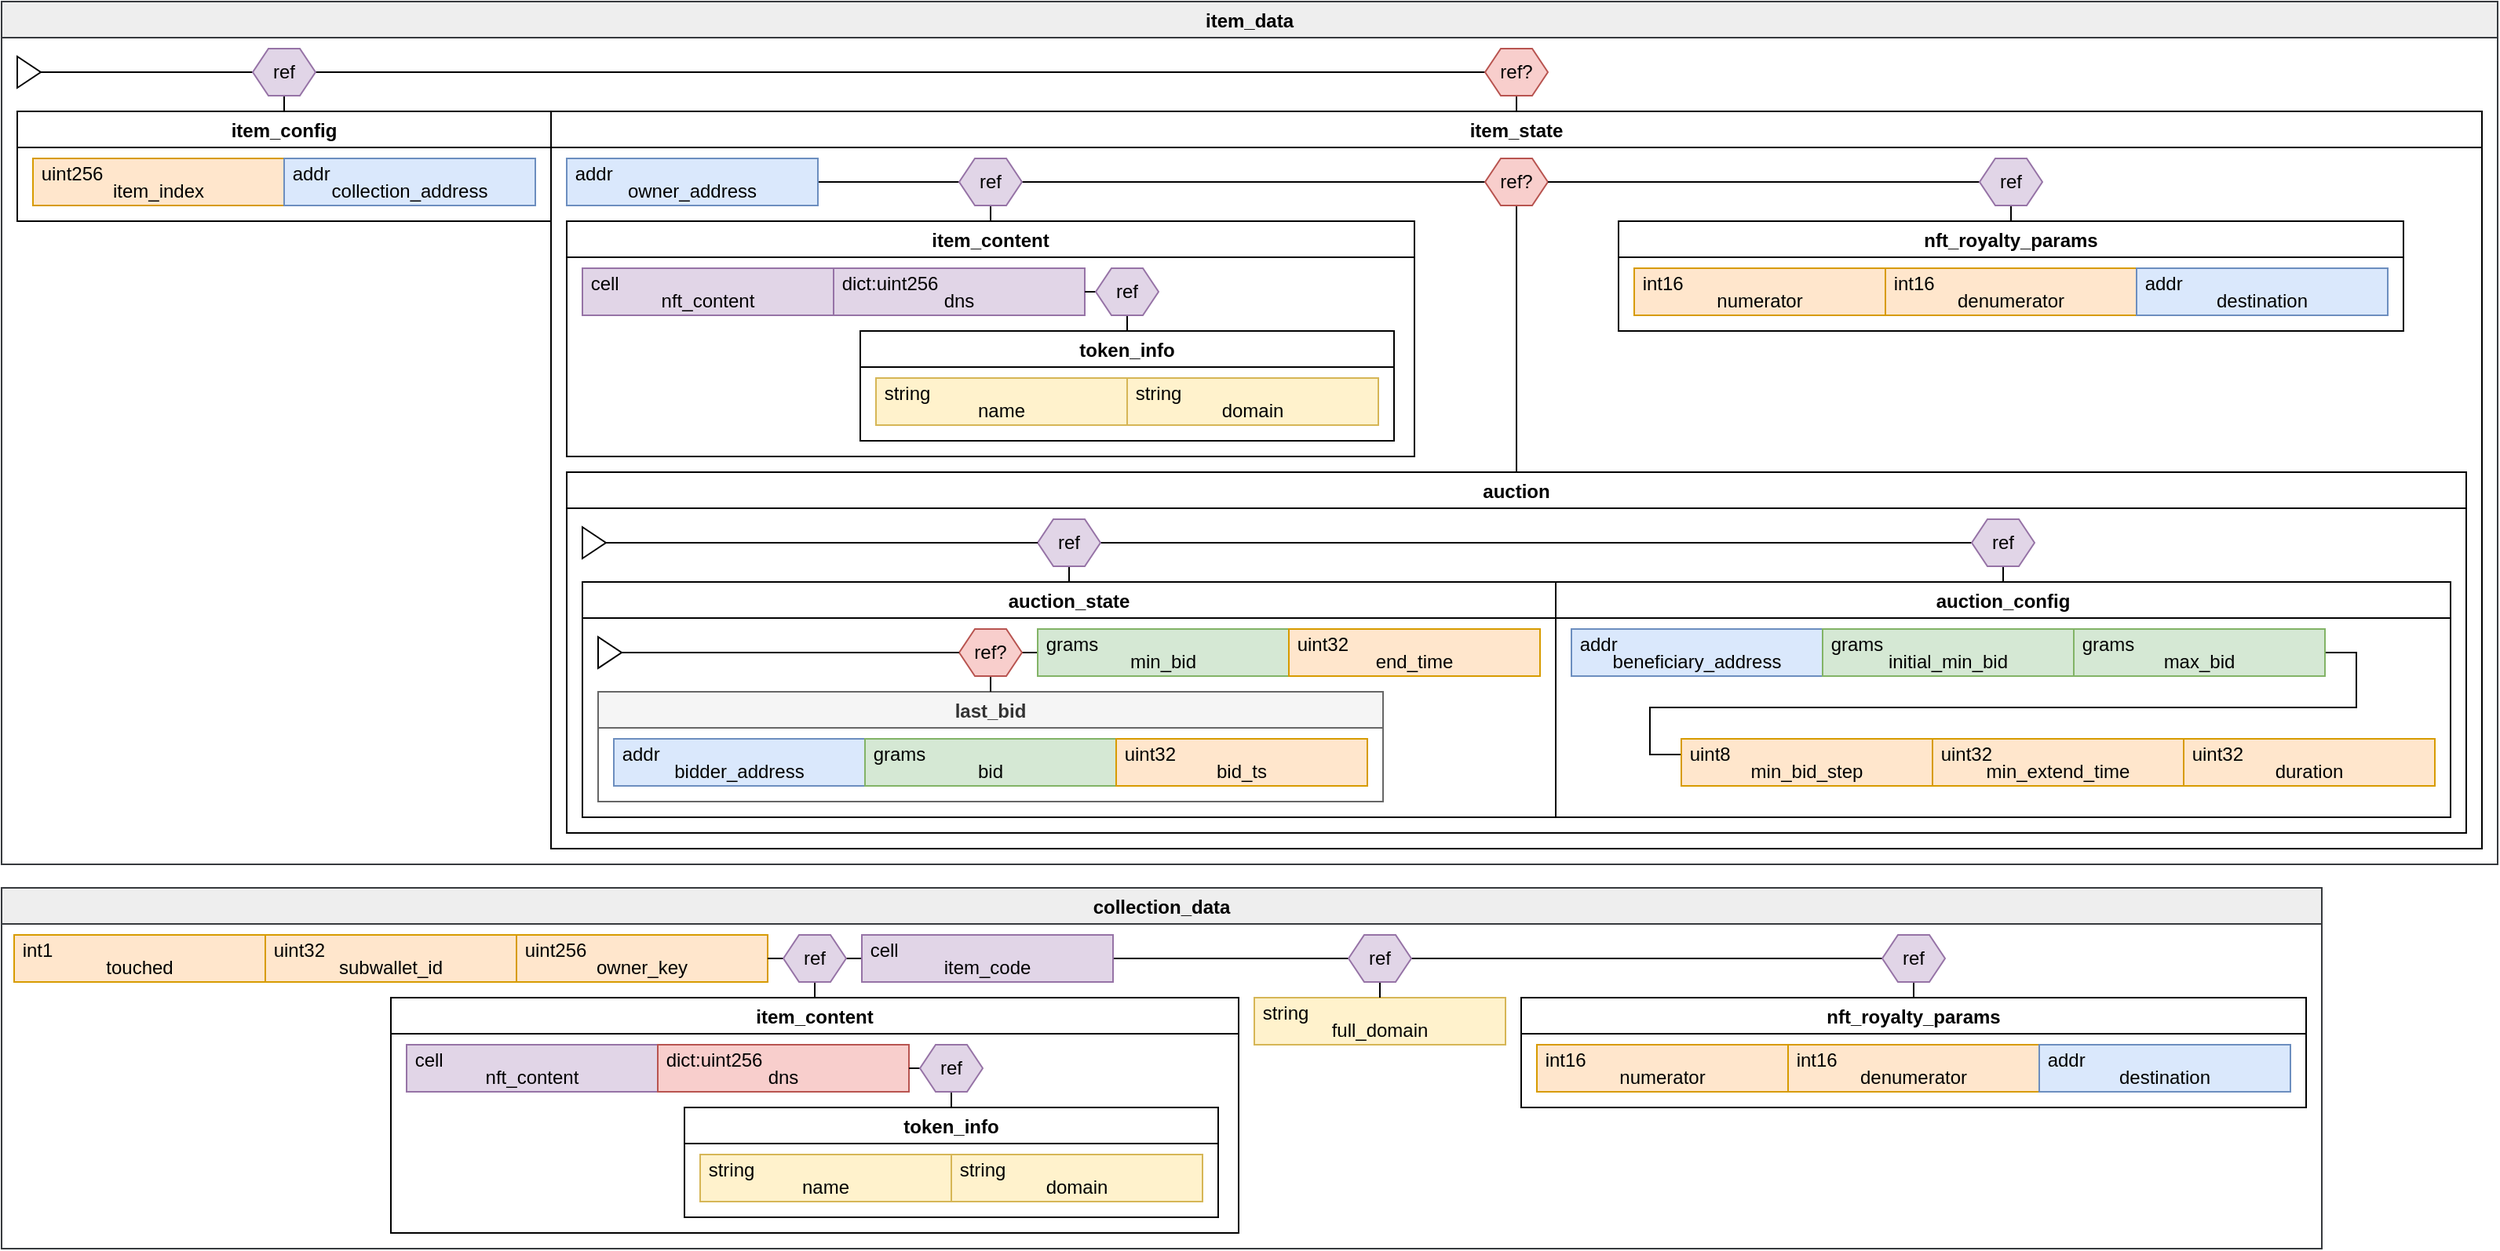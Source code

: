 <mxfile version="20.3.0" type="device" pages="2"><diagram id="Q3KNJlTxku5hrPKVKMSO" name="Data root"><mxGraphModel dx="1350" dy="878" grid="1" gridSize="10" guides="1" tooltips="1" connect="1" arrows="1" fold="1" page="1" pageScale="1" pageWidth="1654" pageHeight="1169" math="0" shadow="0"><root><mxCell id="0"/><mxCell id="1" parent="0"/><mxCell id="70uZECwxJjevCewkHgeM-1" value="item_data" style="swimlane;fillColor=#eeeeee;strokeColor=#36393d;" parent="1" vertex="1"><mxGeometry x="32" y="20" width="1590" height="550" as="geometry"/></mxCell><mxCell id="70uZECwxJjevCewkHgeM-2" style="edgeStyle=orthogonalEdgeStyle;rounded=0;orthogonalLoop=1;jettySize=auto;html=1;exitX=1;exitY=0.5;exitDx=0;exitDy=0;entryX=0;entryY=0.5;entryDx=0;entryDy=0;fontColor=#808080;endArrow=none;endFill=0;" parent="70uZECwxJjevCewkHgeM-1" source="70uZECwxJjevCewkHgeM-3" target="70uZECwxJjevCewkHgeM-6" edge="1"><mxGeometry relative="1" as="geometry"/></mxCell><mxCell id="70uZECwxJjevCewkHgeM-3" value="" style="triangle;whiteSpace=wrap;html=1;labelBorderColor=none;fontColor=#808080;" parent="70uZECwxJjevCewkHgeM-1" vertex="1"><mxGeometry x="10" y="35" width="15" height="20" as="geometry"/></mxCell><mxCell id="70uZECwxJjevCewkHgeM-4" style="edgeStyle=orthogonalEdgeStyle;rounded=0;orthogonalLoop=1;jettySize=auto;html=1;exitX=0.5;exitY=1;exitDx=0;exitDy=0;entryX=0.5;entryY=0;entryDx=0;entryDy=0;fontColor=#808080;endArrow=none;endFill=0;" parent="70uZECwxJjevCewkHgeM-1" source="70uZECwxJjevCewkHgeM-6" target="70uZECwxJjevCewkHgeM-7" edge="1"><mxGeometry relative="1" as="geometry"/></mxCell><mxCell id="70uZECwxJjevCewkHgeM-5" style="edgeStyle=orthogonalEdgeStyle;rounded=0;orthogonalLoop=1;jettySize=auto;html=1;exitX=1;exitY=0.5;exitDx=0;exitDy=0;entryX=0;entryY=0.5;entryDx=0;entryDy=0;fontColor=#808080;endArrow=none;endFill=0;" parent="70uZECwxJjevCewkHgeM-1" source="70uZECwxJjevCewkHgeM-6" target="70uZECwxJjevCewkHgeM-84" edge="1"><mxGeometry relative="1" as="geometry"/></mxCell><mxCell id="70uZECwxJjevCewkHgeM-6" value="ref" style="shape=hexagon;perimeter=hexagonPerimeter2;whiteSpace=wrap;html=1;fixedSize=1;size=10;fillColor=#e1d5e7;strokeColor=#9673a6;" parent="70uZECwxJjevCewkHgeM-1" vertex="1"><mxGeometry x="160" y="30" width="40" height="30" as="geometry"/></mxCell><mxCell id="70uZECwxJjevCewkHgeM-7" value="item_config" style="swimlane;" parent="70uZECwxJjevCewkHgeM-1" vertex="1"><mxGeometry x="10" y="70" width="340" height="70" as="geometry"/></mxCell><mxCell id="70uZECwxJjevCewkHgeM-8" value="item_index" style="rounded=0;whiteSpace=wrap;html=1;verticalAlign=bottom;fillColor=#ffe6cc;strokeColor=#d79b00;" parent="70uZECwxJjevCewkHgeM-7" vertex="1"><mxGeometry x="10" y="30" width="160" height="30" as="geometry"/></mxCell><mxCell id="70uZECwxJjevCewkHgeM-9" value="collection_address" style="rounded=0;whiteSpace=wrap;html=1;verticalAlign=bottom;fillColor=#dae8fc;strokeColor=#6c8ebf;" parent="70uZECwxJjevCewkHgeM-7" vertex="1"><mxGeometry x="170" y="30" width="160" height="30" as="geometry"/></mxCell><mxCell id="70uZECwxJjevCewkHgeM-10" value="&amp;nbsp;uint256" style="text;html=1;strokeColor=none;fillColor=none;align=left;verticalAlign=middle;whiteSpace=wrap;rounded=0;" parent="70uZECwxJjevCewkHgeM-7" vertex="1"><mxGeometry x="10" y="30" width="60" height="20" as="geometry"/></mxCell><mxCell id="70uZECwxJjevCewkHgeM-11" value="&amp;nbsp;addr" style="text;html=1;strokeColor=none;fillColor=none;align=left;verticalAlign=middle;whiteSpace=wrap;rounded=0;" parent="70uZECwxJjevCewkHgeM-7" vertex="1"><mxGeometry x="170" y="30" width="60" height="20" as="geometry"/></mxCell><mxCell id="70uZECwxJjevCewkHgeM-12" value="item_state" style="swimlane;" parent="70uZECwxJjevCewkHgeM-1" vertex="1"><mxGeometry x="350" y="70" width="1230" height="470" as="geometry"/></mxCell><mxCell id="70uZECwxJjevCewkHgeM-13" style="edgeStyle=orthogonalEdgeStyle;rounded=0;orthogonalLoop=1;jettySize=auto;html=1;exitX=1;exitY=0.5;exitDx=0;exitDy=0;entryX=0;entryY=0.5;entryDx=0;entryDy=0;fontColor=#808080;endArrow=none;endFill=0;" parent="70uZECwxJjevCewkHgeM-12" source="70uZECwxJjevCewkHgeM-14" target="70uZECwxJjevCewkHgeM-18" edge="1"><mxGeometry relative="1" as="geometry"/></mxCell><mxCell id="70uZECwxJjevCewkHgeM-14" value="owner_address" style="rounded=0;whiteSpace=wrap;html=1;verticalAlign=bottom;fillColor=#dae8fc;strokeColor=#6c8ebf;" parent="70uZECwxJjevCewkHgeM-12" vertex="1"><mxGeometry x="10" y="30" width="160" height="30" as="geometry"/></mxCell><mxCell id="70uZECwxJjevCewkHgeM-15" value="&amp;nbsp;addr" style="text;html=1;strokeColor=none;fillColor=none;align=left;verticalAlign=middle;whiteSpace=wrap;rounded=0;" parent="70uZECwxJjevCewkHgeM-12" vertex="1"><mxGeometry x="10" y="30" width="60" height="20" as="geometry"/></mxCell><mxCell id="70uZECwxJjevCewkHgeM-16" style="edgeStyle=orthogonalEdgeStyle;rounded=0;orthogonalLoop=1;jettySize=auto;html=1;exitX=0.5;exitY=1;exitDx=0;exitDy=0;entryX=0.5;entryY=0;entryDx=0;entryDy=0;fontColor=#808080;endArrow=none;endFill=0;" parent="70uZECwxJjevCewkHgeM-12" source="70uZECwxJjevCewkHgeM-18" target="70uZECwxJjevCewkHgeM-21" edge="1"><mxGeometry relative="1" as="geometry"/></mxCell><mxCell id="70uZECwxJjevCewkHgeM-17" style="edgeStyle=orthogonalEdgeStyle;rounded=0;orthogonalLoop=1;jettySize=auto;html=1;exitX=1;exitY=0.5;exitDx=0;exitDy=0;entryX=0;entryY=0.5;entryDx=0;entryDy=0;fontColor=#808080;endArrow=none;endFill=0;" parent="70uZECwxJjevCewkHgeM-12" source="70uZECwxJjevCewkHgeM-18" target="70uZECwxJjevCewkHgeM-20" edge="1"><mxGeometry relative="1" as="geometry"/></mxCell><mxCell id="70uZECwxJjevCewkHgeM-18" value="ref" style="shape=hexagon;perimeter=hexagonPerimeter2;whiteSpace=wrap;html=1;fixedSize=1;size=10;fillColor=#e1d5e7;strokeColor=#9673a6;" parent="70uZECwxJjevCewkHgeM-12" vertex="1"><mxGeometry x="260" y="30" width="40" height="30" as="geometry"/></mxCell><mxCell id="70uZECwxJjevCewkHgeM-19" style="edgeStyle=orthogonalEdgeStyle;rounded=0;orthogonalLoop=1;jettySize=auto;html=1;exitX=0.5;exitY=1;exitDx=0;exitDy=0;entryX=0.5;entryY=0;entryDx=0;entryDy=0;fontColor=#808080;endArrow=none;endFill=0;" parent="70uZECwxJjevCewkHgeM-12" source="70uZECwxJjevCewkHgeM-20" target="70uZECwxJjevCewkHgeM-34" edge="1"><mxGeometry relative="1" as="geometry"/></mxCell><mxCell id="70uZECwxJjevCewkHgeM-20" value="ref?" style="shape=hexagon;perimeter=hexagonPerimeter2;whiteSpace=wrap;html=1;fixedSize=1;size=10;fillColor=#f8cecc;strokeColor=#b85450;" parent="70uZECwxJjevCewkHgeM-12" vertex="1"><mxGeometry x="595" y="30" width="40" height="30" as="geometry"/></mxCell><mxCell id="70uZECwxJjevCewkHgeM-21" value="item_content" style="swimlane;" parent="70uZECwxJjevCewkHgeM-12" vertex="1"><mxGeometry x="10" y="70" width="540" height="150" as="geometry"/></mxCell><mxCell id="70uZECwxJjevCewkHgeM-22" value="nft_content" style="rounded=0;whiteSpace=wrap;html=1;verticalAlign=bottom;fillColor=#e1d5e7;strokeColor=#9673a6;" parent="70uZECwxJjevCewkHgeM-21" vertex="1"><mxGeometry x="10" y="30" width="160" height="30" as="geometry"/></mxCell><mxCell id="70uZECwxJjevCewkHgeM-23" value="dns" style="rounded=0;whiteSpace=wrap;html=1;verticalAlign=bottom;fillColor=#e1d5e7;strokeColor=#9673a6;" parent="70uZECwxJjevCewkHgeM-21" vertex="1"><mxGeometry x="170" y="30" width="160" height="30" as="geometry"/></mxCell><mxCell id="70uZECwxJjevCewkHgeM-24" value="&amp;nbsp;cell" style="text;html=1;strokeColor=none;fillColor=none;align=left;verticalAlign=middle;whiteSpace=wrap;rounded=0;" parent="70uZECwxJjevCewkHgeM-21" vertex="1"><mxGeometry x="10" y="30" width="60" height="20" as="geometry"/></mxCell><mxCell id="70uZECwxJjevCewkHgeM-25" style="edgeStyle=orthogonalEdgeStyle;rounded=0;orthogonalLoop=1;jettySize=auto;html=1;entryX=0;entryY=0.5;entryDx=0;entryDy=0;fontColor=#808080;endArrow=none;endFill=0;" parent="70uZECwxJjevCewkHgeM-21" target="70uZECwxJjevCewkHgeM-33" edge="1"><mxGeometry relative="1" as="geometry"><mxPoint x="330" y="45" as="sourcePoint"/></mxGeometry></mxCell><mxCell id="70uZECwxJjevCewkHgeM-26" value="&amp;nbsp;dict:uint256" style="text;html=1;strokeColor=none;fillColor=none;align=left;verticalAlign=middle;whiteSpace=wrap;rounded=0;" parent="70uZECwxJjevCewkHgeM-21" vertex="1"><mxGeometry x="170" y="30" width="60" height="20" as="geometry"/></mxCell><mxCell id="70uZECwxJjevCewkHgeM-27" value="token_info" style="swimlane;" parent="70uZECwxJjevCewkHgeM-21" vertex="1"><mxGeometry x="187" y="70" width="340" height="70" as="geometry"/></mxCell><mxCell id="70uZECwxJjevCewkHgeM-28" value="name" style="rounded=0;whiteSpace=wrap;html=1;verticalAlign=bottom;fillColor=#fff2cc;strokeColor=#d6b656;" parent="70uZECwxJjevCewkHgeM-27" vertex="1"><mxGeometry x="10" y="30" width="160" height="30" as="geometry"/></mxCell><mxCell id="70uZECwxJjevCewkHgeM-29" value="domain" style="rounded=0;whiteSpace=wrap;html=1;verticalAlign=bottom;fillColor=#fff2cc;strokeColor=#d6b656;" parent="70uZECwxJjevCewkHgeM-27" vertex="1"><mxGeometry x="170" y="30" width="160" height="30" as="geometry"/></mxCell><mxCell id="70uZECwxJjevCewkHgeM-30" value="&amp;nbsp;string" style="text;html=1;strokeColor=none;fillColor=none;align=left;verticalAlign=middle;whiteSpace=wrap;rounded=0;" parent="70uZECwxJjevCewkHgeM-27" vertex="1"><mxGeometry x="10" y="30" width="60" height="20" as="geometry"/></mxCell><mxCell id="70uZECwxJjevCewkHgeM-31" value="&amp;nbsp;string" style="text;html=1;strokeColor=none;fillColor=none;align=left;verticalAlign=middle;whiteSpace=wrap;rounded=0;" parent="70uZECwxJjevCewkHgeM-27" vertex="1"><mxGeometry x="170" y="30" width="60" height="20" as="geometry"/></mxCell><mxCell id="70uZECwxJjevCewkHgeM-32" style="edgeStyle=orthogonalEdgeStyle;rounded=0;orthogonalLoop=1;jettySize=auto;html=1;exitX=0.5;exitY=1;exitDx=0;exitDy=0;entryX=0.5;entryY=0;entryDx=0;entryDy=0;fontColor=#808080;endArrow=none;endFill=0;" parent="70uZECwxJjevCewkHgeM-21" source="70uZECwxJjevCewkHgeM-33" target="70uZECwxJjevCewkHgeM-27" edge="1"><mxGeometry relative="1" as="geometry"/></mxCell><mxCell id="70uZECwxJjevCewkHgeM-33" value="ref" style="shape=hexagon;perimeter=hexagonPerimeter2;whiteSpace=wrap;html=1;fixedSize=1;size=10;fillColor=#e1d5e7;strokeColor=#9673a6;" parent="70uZECwxJjevCewkHgeM-21" vertex="1"><mxGeometry x="337" y="30" width="40" height="30" as="geometry"/></mxCell><mxCell id="70uZECwxJjevCewkHgeM-34" value="auction" style="swimlane;" parent="70uZECwxJjevCewkHgeM-12" vertex="1"><mxGeometry x="10" y="230" width="1210" height="230" as="geometry"/></mxCell><mxCell id="70uZECwxJjevCewkHgeM-35" value="auction_state" style="swimlane;" parent="70uZECwxJjevCewkHgeM-34" vertex="1"><mxGeometry x="10" y="70" width="620" height="150" as="geometry"/></mxCell><mxCell id="70uZECwxJjevCewkHgeM-36" value="last_bid" style="swimlane;fillColor=#f5f5f5;fontColor=#333333;strokeColor=#666666;" parent="70uZECwxJjevCewkHgeM-35" vertex="1"><mxGeometry x="10" y="70" width="500" height="70" as="geometry"/></mxCell><mxCell id="70uZECwxJjevCewkHgeM-37" value="bidder_address" style="rounded=0;whiteSpace=wrap;html=1;verticalAlign=bottom;fillColor=#dae8fc;strokeColor=#6c8ebf;" parent="70uZECwxJjevCewkHgeM-36" vertex="1"><mxGeometry x="10" y="30" width="160" height="30" as="geometry"/></mxCell><mxCell id="70uZECwxJjevCewkHgeM-38" value="bid" style="rounded=0;whiteSpace=wrap;html=1;verticalAlign=bottom;fillColor=#d5e8d4;strokeColor=#82b366;" parent="70uZECwxJjevCewkHgeM-36" vertex="1"><mxGeometry x="170" y="30" width="160" height="30" as="geometry"/></mxCell><mxCell id="70uZECwxJjevCewkHgeM-39" value="&amp;nbsp;addr" style="text;html=1;strokeColor=none;fillColor=none;align=left;verticalAlign=middle;whiteSpace=wrap;rounded=0;" parent="70uZECwxJjevCewkHgeM-36" vertex="1"><mxGeometry x="10" y="30" width="60" height="20" as="geometry"/></mxCell><mxCell id="70uZECwxJjevCewkHgeM-40" value="&amp;nbsp;grams" style="text;html=1;strokeColor=none;fillColor=none;align=left;verticalAlign=middle;whiteSpace=wrap;rounded=0;" parent="70uZECwxJjevCewkHgeM-36" vertex="1"><mxGeometry x="170" y="30" width="60" height="20" as="geometry"/></mxCell><mxCell id="70uZECwxJjevCewkHgeM-41" value="bid_ts" style="rounded=0;whiteSpace=wrap;html=1;verticalAlign=bottom;fillColor=#ffe6cc;strokeColor=#d79b00;" parent="70uZECwxJjevCewkHgeM-36" vertex="1"><mxGeometry x="330" y="30" width="160" height="30" as="geometry"/></mxCell><mxCell id="70uZECwxJjevCewkHgeM-42" value="&amp;nbsp;uint32" style="text;html=1;strokeColor=none;fillColor=none;align=left;verticalAlign=middle;whiteSpace=wrap;rounded=0;" parent="70uZECwxJjevCewkHgeM-36" vertex="1"><mxGeometry x="330" y="30" width="60" height="20" as="geometry"/></mxCell><mxCell id="70uZECwxJjevCewkHgeM-43" style="edgeStyle=orthogonalEdgeStyle;rounded=0;orthogonalLoop=1;jettySize=auto;html=1;exitX=0.5;exitY=1;exitDx=0;exitDy=0;entryX=0.5;entryY=0;entryDx=0;entryDy=0;fontColor=#808080;endArrow=none;endFill=0;" parent="70uZECwxJjevCewkHgeM-35" source="70uZECwxJjevCewkHgeM-45" target="70uZECwxJjevCewkHgeM-36" edge="1"><mxGeometry relative="1" as="geometry"/></mxCell><mxCell id="70uZECwxJjevCewkHgeM-44" style="edgeStyle=orthogonalEdgeStyle;rounded=0;orthogonalLoop=1;jettySize=auto;html=1;exitX=1;exitY=0.5;exitDx=0;exitDy=0;entryX=0;entryY=0.75;entryDx=0;entryDy=0;fontColor=#808080;endArrow=none;endFill=0;" parent="70uZECwxJjevCewkHgeM-35" source="70uZECwxJjevCewkHgeM-45" target="70uZECwxJjevCewkHgeM-48" edge="1"><mxGeometry relative="1" as="geometry"/></mxCell><mxCell id="70uZECwxJjevCewkHgeM-45" value="ref?" style="shape=hexagon;perimeter=hexagonPerimeter2;whiteSpace=wrap;html=1;fixedSize=1;size=10;fillColor=#f8cecc;strokeColor=#b85450;" parent="70uZECwxJjevCewkHgeM-35" vertex="1"><mxGeometry x="240" y="30" width="40" height="30" as="geometry"/></mxCell><mxCell id="70uZECwxJjevCewkHgeM-46" value="min_bid" style="rounded=0;whiteSpace=wrap;html=1;verticalAlign=bottom;fillColor=#d5e8d4;strokeColor=#82b366;" parent="70uZECwxJjevCewkHgeM-35" vertex="1"><mxGeometry x="290" y="30" width="160" height="30" as="geometry"/></mxCell><mxCell id="70uZECwxJjevCewkHgeM-47" value="end_time" style="rounded=0;whiteSpace=wrap;html=1;verticalAlign=bottom;fillColor=#ffe6cc;strokeColor=#d79b00;" parent="70uZECwxJjevCewkHgeM-35" vertex="1"><mxGeometry x="450" y="30" width="160" height="30" as="geometry"/></mxCell><mxCell id="70uZECwxJjevCewkHgeM-48" value="&amp;nbsp;grams" style="text;html=1;strokeColor=none;fillColor=none;align=left;verticalAlign=middle;whiteSpace=wrap;rounded=0;" parent="70uZECwxJjevCewkHgeM-35" vertex="1"><mxGeometry x="290" y="30" width="60" height="20" as="geometry"/></mxCell><mxCell id="70uZECwxJjevCewkHgeM-49" value="&amp;nbsp;uint32" style="text;html=1;strokeColor=none;fillColor=none;align=left;verticalAlign=middle;whiteSpace=wrap;rounded=0;" parent="70uZECwxJjevCewkHgeM-35" vertex="1"><mxGeometry x="450" y="30" width="60" height="20" as="geometry"/></mxCell><mxCell id="70uZECwxJjevCewkHgeM-50" style="edgeStyle=orthogonalEdgeStyle;rounded=0;orthogonalLoop=1;jettySize=auto;html=1;exitX=1;exitY=0.5;exitDx=0;exitDy=0;entryX=0;entryY=0.5;entryDx=0;entryDy=0;fontColor=#808080;endArrow=none;endFill=0;" parent="70uZECwxJjevCewkHgeM-35" source="70uZECwxJjevCewkHgeM-51" target="70uZECwxJjevCewkHgeM-45" edge="1"><mxGeometry relative="1" as="geometry"/></mxCell><mxCell id="70uZECwxJjevCewkHgeM-51" value="" style="triangle;whiteSpace=wrap;html=1;labelBorderColor=none;fontColor=#808080;" parent="70uZECwxJjevCewkHgeM-35" vertex="1"><mxGeometry x="10" y="35" width="15" height="20" as="geometry"/></mxCell><mxCell id="70uZECwxJjevCewkHgeM-52" style="edgeStyle=orthogonalEdgeStyle;rounded=0;orthogonalLoop=1;jettySize=auto;html=1;exitX=1;exitY=0.5;exitDx=0;exitDy=0;entryX=0;entryY=0.5;entryDx=0;entryDy=0;fontColor=#808080;endArrow=none;endFill=0;" parent="70uZECwxJjevCewkHgeM-34" source="70uZECwxJjevCewkHgeM-54" target="70uZECwxJjevCewkHgeM-70" edge="1"><mxGeometry relative="1" as="geometry"/></mxCell><mxCell id="70uZECwxJjevCewkHgeM-53" style="edgeStyle=orthogonalEdgeStyle;rounded=0;orthogonalLoop=1;jettySize=auto;html=1;exitX=0.5;exitY=1;exitDx=0;exitDy=0;entryX=0.5;entryY=0;entryDx=0;entryDy=0;fontColor=#808080;endArrow=none;endFill=0;" parent="70uZECwxJjevCewkHgeM-34" source="70uZECwxJjevCewkHgeM-54" target="70uZECwxJjevCewkHgeM-35" edge="1"><mxGeometry relative="1" as="geometry"/></mxCell><mxCell id="70uZECwxJjevCewkHgeM-54" value="ref" style="shape=hexagon;perimeter=hexagonPerimeter2;whiteSpace=wrap;html=1;fixedSize=1;size=10;fillColor=#e1d5e7;strokeColor=#9673a6;" parent="70uZECwxJjevCewkHgeM-34" vertex="1"><mxGeometry x="300" y="30" width="40" height="30" as="geometry"/></mxCell><mxCell id="70uZECwxJjevCewkHgeM-69" style="edgeStyle=orthogonalEdgeStyle;rounded=0;orthogonalLoop=1;jettySize=auto;html=1;exitX=0.5;exitY=1;exitDx=0;exitDy=0;entryX=0.5;entryY=0;entryDx=0;entryDy=0;fontColor=#808080;endArrow=none;endFill=0;" parent="70uZECwxJjevCewkHgeM-34" source="70uZECwxJjevCewkHgeM-70" edge="1"><mxGeometry relative="1" as="geometry"><mxPoint x="915" y="70" as="targetPoint"/></mxGeometry></mxCell><mxCell id="70uZECwxJjevCewkHgeM-70" value="ref" style="shape=hexagon;perimeter=hexagonPerimeter2;whiteSpace=wrap;html=1;fixedSize=1;size=10;fillColor=#e1d5e7;strokeColor=#9673a6;" parent="70uZECwxJjevCewkHgeM-34" vertex="1"><mxGeometry x="895" y="30" width="40" height="30" as="geometry"/></mxCell><mxCell id="70uZECwxJjevCewkHgeM-71" style="edgeStyle=orthogonalEdgeStyle;rounded=0;orthogonalLoop=1;jettySize=auto;html=1;exitX=1;exitY=0.5;exitDx=0;exitDy=0;entryX=0;entryY=0.5;entryDx=0;entryDy=0;fontColor=#808080;endArrow=none;endFill=0;" parent="70uZECwxJjevCewkHgeM-34" source="70uZECwxJjevCewkHgeM-72" target="70uZECwxJjevCewkHgeM-54" edge="1"><mxGeometry relative="1" as="geometry"/></mxCell><mxCell id="70uZECwxJjevCewkHgeM-72" value="" style="triangle;whiteSpace=wrap;html=1;labelBorderColor=none;fontColor=#808080;" parent="70uZECwxJjevCewkHgeM-34" vertex="1"><mxGeometry x="10" y="35" width="15" height="20" as="geometry"/></mxCell><mxCell id="VMC6MdY94J3-LOpUaE6T-1" value="auction_config" style="swimlane;" parent="70uZECwxJjevCewkHgeM-34" vertex="1"><mxGeometry x="630" y="70" width="570" height="150" as="geometry"/></mxCell><mxCell id="VMC6MdY94J3-LOpUaE6T-2" value="beneficiary_address" style="rounded=0;whiteSpace=wrap;html=1;verticalAlign=bottom;fillColor=#dae8fc;strokeColor=#6c8ebf;" parent="VMC6MdY94J3-LOpUaE6T-1" vertex="1"><mxGeometry x="10" y="30" width="160" height="30" as="geometry"/></mxCell><mxCell id="VMC6MdY94J3-LOpUaE6T-3" value="initial_min_bid" style="rounded=0;whiteSpace=wrap;html=1;verticalAlign=bottom;fillColor=#d5e8d4;strokeColor=#82b366;" parent="VMC6MdY94J3-LOpUaE6T-1" vertex="1"><mxGeometry x="170" y="30" width="160" height="30" as="geometry"/></mxCell><mxCell id="VMC6MdY94J3-LOpUaE6T-4" value="&amp;nbsp;addr" style="text;html=1;strokeColor=none;fillColor=none;align=left;verticalAlign=middle;whiteSpace=wrap;rounded=0;" parent="VMC6MdY94J3-LOpUaE6T-1" vertex="1"><mxGeometry x="10" y="30" width="160" height="20" as="geometry"/></mxCell><mxCell id="VMC6MdY94J3-LOpUaE6T-5" value="&amp;nbsp;grams" style="text;html=1;strokeColor=none;fillColor=none;align=left;verticalAlign=middle;whiteSpace=wrap;rounded=0;" parent="VMC6MdY94J3-LOpUaE6T-1" vertex="1"><mxGeometry x="170" y="30" width="60" height="20" as="geometry"/></mxCell><mxCell id="VMC6MdY94J3-LOpUaE6T-6" style="edgeStyle=orthogonalEdgeStyle;rounded=0;orthogonalLoop=1;jettySize=auto;html=1;exitX=1;exitY=0.5;exitDx=0;exitDy=0;entryX=0;entryY=0.75;entryDx=0;entryDy=0;fontColor=#808080;endArrow=none;endFill=0;" parent="VMC6MdY94J3-LOpUaE6T-1" source="VMC6MdY94J3-LOpUaE6T-7" target="VMC6MdY94J3-LOpUaE6T-11" edge="1"><mxGeometry relative="1" as="geometry"><Array as="points"><mxPoint x="510" y="45"/><mxPoint x="510" y="80"/><mxPoint x="60" y="80"/><mxPoint x="60" y="110"/><mxPoint x="80" y="110"/></Array></mxGeometry></mxCell><mxCell id="VMC6MdY94J3-LOpUaE6T-7" value="max_bid" style="rounded=0;whiteSpace=wrap;html=1;verticalAlign=bottom;fillColor=#d5e8d4;strokeColor=#82b366;" parent="VMC6MdY94J3-LOpUaE6T-1" vertex="1"><mxGeometry x="330" y="30" width="160" height="30" as="geometry"/></mxCell><mxCell id="VMC6MdY94J3-LOpUaE6T-8" value="&amp;nbsp;grams" style="text;html=1;strokeColor=none;fillColor=none;align=left;verticalAlign=middle;whiteSpace=wrap;rounded=0;" parent="VMC6MdY94J3-LOpUaE6T-1" vertex="1"><mxGeometry x="330" y="30" width="60" height="20" as="geometry"/></mxCell><mxCell id="VMC6MdY94J3-LOpUaE6T-9" value="min_bid_step" style="rounded=0;whiteSpace=wrap;html=1;verticalAlign=bottom;fillColor=#ffe6cc;strokeColor=#d79b00;" parent="VMC6MdY94J3-LOpUaE6T-1" vertex="1"><mxGeometry x="80" y="100" width="160" height="30" as="geometry"/></mxCell><mxCell id="VMC6MdY94J3-LOpUaE6T-10" value="min_extend_time" style="rounded=0;whiteSpace=wrap;html=1;verticalAlign=bottom;fillColor=#ffe6cc;strokeColor=#d79b00;" parent="VMC6MdY94J3-LOpUaE6T-1" vertex="1"><mxGeometry x="240" y="100" width="160" height="30" as="geometry"/></mxCell><mxCell id="VMC6MdY94J3-LOpUaE6T-11" value="&amp;nbsp;uint8" style="text;html=1;strokeColor=none;fillColor=none;align=left;verticalAlign=middle;whiteSpace=wrap;rounded=0;" parent="VMC6MdY94J3-LOpUaE6T-1" vertex="1"><mxGeometry x="80" y="100" width="60" height="20" as="geometry"/></mxCell><mxCell id="VMC6MdY94J3-LOpUaE6T-12" value="&amp;nbsp;uint32" style="text;html=1;strokeColor=none;fillColor=none;align=left;verticalAlign=middle;whiteSpace=wrap;rounded=0;" parent="VMC6MdY94J3-LOpUaE6T-1" vertex="1"><mxGeometry x="240" y="100" width="60" height="20" as="geometry"/></mxCell><mxCell id="VMC6MdY94J3-LOpUaE6T-13" value="duration" style="rounded=0;whiteSpace=wrap;html=1;verticalAlign=bottom;fillColor=#ffe6cc;strokeColor=#d79b00;" parent="VMC6MdY94J3-LOpUaE6T-1" vertex="1"><mxGeometry x="400" y="100" width="160" height="30" as="geometry"/></mxCell><mxCell id="VMC6MdY94J3-LOpUaE6T-14" value="&amp;nbsp;uint32" style="text;html=1;strokeColor=none;fillColor=none;align=left;verticalAlign=middle;whiteSpace=wrap;rounded=0;" parent="VMC6MdY94J3-LOpUaE6T-1" vertex="1"><mxGeometry x="400" y="100" width="60" height="20" as="geometry"/></mxCell><mxCell id="70uZECwxJjevCewkHgeM-73" value="nft_royalty_params" style="swimlane;" parent="70uZECwxJjevCewkHgeM-12" vertex="1"><mxGeometry x="680" y="70" width="500" height="70" as="geometry"/></mxCell><mxCell id="70uZECwxJjevCewkHgeM-74" value="numerator" style="rounded=0;whiteSpace=wrap;html=1;verticalAlign=bottom;fillColor=#ffe6cc;strokeColor=#d79b00;" parent="70uZECwxJjevCewkHgeM-73" vertex="1"><mxGeometry x="10" y="30" width="160" height="30" as="geometry"/></mxCell><mxCell id="70uZECwxJjevCewkHgeM-75" value="denumerator" style="rounded=0;whiteSpace=wrap;html=1;verticalAlign=bottom;fillColor=#ffe6cc;strokeColor=#d79b00;" parent="70uZECwxJjevCewkHgeM-73" vertex="1"><mxGeometry x="170" y="30" width="160" height="30" as="geometry"/></mxCell><mxCell id="70uZECwxJjevCewkHgeM-76" value="&amp;nbsp;int16" style="text;html=1;strokeColor=none;fillColor=none;align=left;verticalAlign=middle;whiteSpace=wrap;rounded=0;" parent="70uZECwxJjevCewkHgeM-73" vertex="1"><mxGeometry x="10" y="30" width="60" height="20" as="geometry"/></mxCell><mxCell id="70uZECwxJjevCewkHgeM-77" value="&amp;nbsp;int16" style="text;html=1;strokeColor=none;fillColor=none;align=left;verticalAlign=middle;whiteSpace=wrap;rounded=0;" parent="70uZECwxJjevCewkHgeM-73" vertex="1"><mxGeometry x="170" y="30" width="60" height="20" as="geometry"/></mxCell><mxCell id="70uZECwxJjevCewkHgeM-78" value="destination" style="rounded=0;whiteSpace=wrap;html=1;verticalAlign=bottom;fillColor=#dae8fc;strokeColor=#6c8ebf;" parent="70uZECwxJjevCewkHgeM-73" vertex="1"><mxGeometry x="330" y="30" width="160" height="30" as="geometry"/></mxCell><mxCell id="70uZECwxJjevCewkHgeM-79" value="&amp;nbsp;addr" style="text;html=1;strokeColor=none;fillColor=none;align=left;verticalAlign=middle;whiteSpace=wrap;rounded=0;" parent="70uZECwxJjevCewkHgeM-73" vertex="1"><mxGeometry x="330" y="30" width="60" height="20" as="geometry"/></mxCell><mxCell id="70uZECwxJjevCewkHgeM-80" style="edgeStyle=orthogonalEdgeStyle;rounded=0;orthogonalLoop=1;jettySize=auto;html=1;exitX=0;exitY=0.5;exitDx=0;exitDy=0;entryX=1;entryY=0.5;entryDx=0;entryDy=0;fontColor=#808080;endArrow=none;endFill=0;" parent="70uZECwxJjevCewkHgeM-12" source="70uZECwxJjevCewkHgeM-82" target="70uZECwxJjevCewkHgeM-20" edge="1"><mxGeometry relative="1" as="geometry"/></mxCell><mxCell id="70uZECwxJjevCewkHgeM-81" style="edgeStyle=orthogonalEdgeStyle;rounded=0;orthogonalLoop=1;jettySize=auto;html=1;exitX=0.5;exitY=1;exitDx=0;exitDy=0;entryX=0.5;entryY=0;entryDx=0;entryDy=0;fontColor=#808080;endArrow=none;endFill=0;" parent="70uZECwxJjevCewkHgeM-12" source="70uZECwxJjevCewkHgeM-82" target="70uZECwxJjevCewkHgeM-73" edge="1"><mxGeometry relative="1" as="geometry"/></mxCell><mxCell id="70uZECwxJjevCewkHgeM-82" value="ref" style="shape=hexagon;perimeter=hexagonPerimeter2;whiteSpace=wrap;html=1;fixedSize=1;size=10;fillColor=#e1d5e7;strokeColor=#9673a6;" parent="70uZECwxJjevCewkHgeM-12" vertex="1"><mxGeometry x="910" y="30" width="40" height="30" as="geometry"/></mxCell><mxCell id="70uZECwxJjevCewkHgeM-83" style="edgeStyle=orthogonalEdgeStyle;rounded=0;orthogonalLoop=1;jettySize=auto;html=1;exitX=0.5;exitY=1;exitDx=0;exitDy=0;entryX=0.5;entryY=0;entryDx=0;entryDy=0;fontColor=#808080;endArrow=none;endFill=0;" parent="70uZECwxJjevCewkHgeM-1" source="70uZECwxJjevCewkHgeM-84" target="70uZECwxJjevCewkHgeM-12" edge="1"><mxGeometry relative="1" as="geometry"/></mxCell><mxCell id="70uZECwxJjevCewkHgeM-84" value="ref?" style="shape=hexagon;perimeter=hexagonPerimeter2;whiteSpace=wrap;html=1;fixedSize=1;size=10;fillColor=#f8cecc;strokeColor=#b85450;" parent="70uZECwxJjevCewkHgeM-1" vertex="1"><mxGeometry x="945" y="30" width="40" height="30" as="geometry"/></mxCell><mxCell id="tuybQNLjztRZOe6w-c7c-1" value="collection_data" style="swimlane;fillColor=#eeeeee;strokeColor=#36393d;" parent="1" vertex="1"><mxGeometry x="32" y="585" width="1478" height="230" as="geometry"/></mxCell><mxCell id="tuybQNLjztRZOe6w-c7c-2" value="touched" style="rounded=0;whiteSpace=wrap;html=1;verticalAlign=bottom;fillColor=#ffe6cc;strokeColor=#d79b00;" parent="tuybQNLjztRZOe6w-c7c-1" vertex="1"><mxGeometry x="8" y="30" width="160" height="30" as="geometry"/></mxCell><mxCell id="tuybQNLjztRZOe6w-c7c-3" value="&amp;nbsp;int1" style="text;html=1;strokeColor=none;fillColor=none;align=left;verticalAlign=middle;whiteSpace=wrap;rounded=0;" parent="tuybQNLjztRZOe6w-c7c-1" vertex="1"><mxGeometry x="8" y="30" width="60" height="20" as="geometry"/></mxCell><mxCell id="tuybQNLjztRZOe6w-c7c-4" value="subwallet_id" style="rounded=0;whiteSpace=wrap;html=1;verticalAlign=bottom;fillColor=#ffe6cc;strokeColor=#d79b00;" parent="tuybQNLjztRZOe6w-c7c-1" vertex="1"><mxGeometry x="168" y="30" width="160" height="30" as="geometry"/></mxCell><mxCell id="tuybQNLjztRZOe6w-c7c-5" value="&amp;nbsp;uint32" style="text;html=1;strokeColor=none;fillColor=none;align=left;verticalAlign=middle;whiteSpace=wrap;rounded=0;" parent="tuybQNLjztRZOe6w-c7c-1" vertex="1"><mxGeometry x="168" y="30" width="60" height="20" as="geometry"/></mxCell><mxCell id="tuybQNLjztRZOe6w-c7c-6" value="owner_key" style="rounded=0;whiteSpace=wrap;html=1;verticalAlign=bottom;fillColor=#ffe6cc;strokeColor=#d79b00;" parent="tuybQNLjztRZOe6w-c7c-1" vertex="1"><mxGeometry x="328" y="30" width="160" height="30" as="geometry"/></mxCell><mxCell id="tuybQNLjztRZOe6w-c7c-7" value="&amp;nbsp;uint256" style="text;html=1;strokeColor=none;fillColor=none;align=left;verticalAlign=middle;whiteSpace=wrap;rounded=0;" parent="tuybQNLjztRZOe6w-c7c-1" vertex="1"><mxGeometry x="328" y="30" width="60" height="20" as="geometry"/></mxCell><mxCell id="tuybQNLjztRZOe6w-c7c-8" value="item_content" style="swimlane;" parent="tuybQNLjztRZOe6w-c7c-1" vertex="1"><mxGeometry x="248" y="70" width="540" height="150" as="geometry"/></mxCell><mxCell id="tuybQNLjztRZOe6w-c7c-9" value="nft_content" style="rounded=0;whiteSpace=wrap;html=1;verticalAlign=bottom;fillColor=#e1d5e7;strokeColor=#9673a6;" parent="tuybQNLjztRZOe6w-c7c-8" vertex="1"><mxGeometry x="10" y="30" width="160" height="30" as="geometry"/></mxCell><mxCell id="tuybQNLjztRZOe6w-c7c-10" value="dns" style="rounded=0;whiteSpace=wrap;html=1;verticalAlign=bottom;fillColor=#f8cecc;strokeColor=#b85450;" parent="tuybQNLjztRZOe6w-c7c-8" vertex="1"><mxGeometry x="170" y="30" width="160" height="30" as="geometry"/></mxCell><mxCell id="tuybQNLjztRZOe6w-c7c-11" value="&amp;nbsp;cell" style="text;html=1;strokeColor=none;fillColor=none;align=left;verticalAlign=middle;whiteSpace=wrap;rounded=0;" parent="tuybQNLjztRZOe6w-c7c-8" vertex="1"><mxGeometry x="10" y="30" width="60" height="20" as="geometry"/></mxCell><mxCell id="tuybQNLjztRZOe6w-c7c-12" style="edgeStyle=orthogonalEdgeStyle;rounded=0;orthogonalLoop=1;jettySize=auto;html=1;entryX=0;entryY=0.5;entryDx=0;entryDy=0;fontColor=#808080;endArrow=none;endFill=0;" parent="tuybQNLjztRZOe6w-c7c-8" target="tuybQNLjztRZOe6w-c7c-20" edge="1"><mxGeometry relative="1" as="geometry"><mxPoint x="330" y="45" as="sourcePoint"/></mxGeometry></mxCell><mxCell id="tuybQNLjztRZOe6w-c7c-13" value="&amp;nbsp;dict:uint256" style="text;html=1;strokeColor=none;fillColor=none;align=left;verticalAlign=middle;whiteSpace=wrap;rounded=0;" parent="tuybQNLjztRZOe6w-c7c-8" vertex="1"><mxGeometry x="170" y="30" width="60" height="20" as="geometry"/></mxCell><mxCell id="tuybQNLjztRZOe6w-c7c-14" value="token_info" style="swimlane;" parent="tuybQNLjztRZOe6w-c7c-8" vertex="1"><mxGeometry x="187" y="70" width="340" height="70" as="geometry"/></mxCell><mxCell id="tuybQNLjztRZOe6w-c7c-15" value="name" style="rounded=0;whiteSpace=wrap;html=1;verticalAlign=bottom;fillColor=#fff2cc;strokeColor=#d6b656;" parent="tuybQNLjztRZOe6w-c7c-14" vertex="1"><mxGeometry x="10" y="30" width="160" height="30" as="geometry"/></mxCell><mxCell id="tuybQNLjztRZOe6w-c7c-16" value="domain" style="rounded=0;whiteSpace=wrap;html=1;verticalAlign=bottom;fillColor=#fff2cc;strokeColor=#d6b656;" parent="tuybQNLjztRZOe6w-c7c-14" vertex="1"><mxGeometry x="170" y="30" width="160" height="30" as="geometry"/></mxCell><mxCell id="tuybQNLjztRZOe6w-c7c-17" value="&amp;nbsp;string" style="text;html=1;strokeColor=none;fillColor=none;align=left;verticalAlign=middle;whiteSpace=wrap;rounded=0;" parent="tuybQNLjztRZOe6w-c7c-14" vertex="1"><mxGeometry x="10" y="30" width="60" height="20" as="geometry"/></mxCell><mxCell id="tuybQNLjztRZOe6w-c7c-18" value="&amp;nbsp;string" style="text;html=1;strokeColor=none;fillColor=none;align=left;verticalAlign=middle;whiteSpace=wrap;rounded=0;" parent="tuybQNLjztRZOe6w-c7c-14" vertex="1"><mxGeometry x="170" y="30" width="60" height="20" as="geometry"/></mxCell><mxCell id="tuybQNLjztRZOe6w-c7c-19" style="edgeStyle=orthogonalEdgeStyle;rounded=0;orthogonalLoop=1;jettySize=auto;html=1;exitX=0.5;exitY=1;exitDx=0;exitDy=0;entryX=0.5;entryY=0;entryDx=0;entryDy=0;fontColor=#808080;endArrow=none;endFill=0;" parent="tuybQNLjztRZOe6w-c7c-8" source="tuybQNLjztRZOe6w-c7c-20" target="tuybQNLjztRZOe6w-c7c-14" edge="1"><mxGeometry relative="1" as="geometry"/></mxCell><mxCell id="tuybQNLjztRZOe6w-c7c-20" value="ref" style="shape=hexagon;perimeter=hexagonPerimeter2;whiteSpace=wrap;html=1;fixedSize=1;size=10;fillColor=#e1d5e7;strokeColor=#9673a6;" parent="tuybQNLjztRZOe6w-c7c-8" vertex="1"><mxGeometry x="337" y="30" width="40" height="30" as="geometry"/></mxCell><mxCell id="tuybQNLjztRZOe6w-c7c-21" style="edgeStyle=orthogonalEdgeStyle;rounded=0;orthogonalLoop=1;jettySize=auto;html=1;exitX=0;exitY=0.5;exitDx=0;exitDy=0;entryX=1;entryY=0.5;entryDx=0;entryDy=0;fontColor=#808080;endArrow=none;endFill=0;" parent="tuybQNLjztRZOe6w-c7c-1" source="tuybQNLjztRZOe6w-c7c-24" target="tuybQNLjztRZOe6w-c7c-6" edge="1"><mxGeometry relative="1" as="geometry"/></mxCell><mxCell id="tuybQNLjztRZOe6w-c7c-22" style="edgeStyle=orthogonalEdgeStyle;rounded=0;orthogonalLoop=1;jettySize=auto;html=1;exitX=0.5;exitY=1;exitDx=0;exitDy=0;entryX=0.5;entryY=0;entryDx=0;entryDy=0;fontColor=#808080;endArrow=none;endFill=0;" parent="tuybQNLjztRZOe6w-c7c-1" source="tuybQNLjztRZOe6w-c7c-24" target="tuybQNLjztRZOe6w-c7c-8" edge="1"><mxGeometry relative="1" as="geometry"/></mxCell><mxCell id="tuybQNLjztRZOe6w-c7c-23" style="edgeStyle=orthogonalEdgeStyle;rounded=0;orthogonalLoop=1;jettySize=auto;html=1;exitX=1;exitY=0.5;exitDx=0;exitDy=0;entryX=0;entryY=0.75;entryDx=0;entryDy=0;fontColor=#808080;endArrow=none;endFill=0;" parent="tuybQNLjztRZOe6w-c7c-1" source="tuybQNLjztRZOe6w-c7c-24" target="tuybQNLjztRZOe6w-c7c-27" edge="1"><mxGeometry relative="1" as="geometry"/></mxCell><mxCell id="tuybQNLjztRZOe6w-c7c-24" value="ref" style="shape=hexagon;perimeter=hexagonPerimeter2;whiteSpace=wrap;html=1;fixedSize=1;size=10;fillColor=#e1d5e7;strokeColor=#9673a6;" parent="tuybQNLjztRZOe6w-c7c-1" vertex="1"><mxGeometry x="498" y="30" width="40" height="30" as="geometry"/></mxCell><mxCell id="tuybQNLjztRZOe6w-c7c-25" style="edgeStyle=orthogonalEdgeStyle;rounded=0;orthogonalLoop=1;jettySize=auto;html=1;exitX=1;exitY=0.5;exitDx=0;exitDy=0;entryX=0;entryY=0.5;entryDx=0;entryDy=0;fontColor=#808080;endArrow=none;endFill=0;" parent="tuybQNLjztRZOe6w-c7c-1" source="tuybQNLjztRZOe6w-c7c-26" target="tuybQNLjztRZOe6w-c7c-32" edge="1"><mxGeometry relative="1" as="geometry"/></mxCell><mxCell id="tuybQNLjztRZOe6w-c7c-26" value="item_code" style="rounded=0;whiteSpace=wrap;html=1;verticalAlign=bottom;fillColor=#e1d5e7;strokeColor=#9673a6;" parent="tuybQNLjztRZOe6w-c7c-1" vertex="1"><mxGeometry x="548" y="30" width="160" height="30" as="geometry"/></mxCell><mxCell id="tuybQNLjztRZOe6w-c7c-27" value="&amp;nbsp;cell" style="text;html=1;strokeColor=none;fillColor=none;align=left;verticalAlign=middle;whiteSpace=wrap;rounded=0;" parent="tuybQNLjztRZOe6w-c7c-1" vertex="1"><mxGeometry x="548" y="30" width="60" height="20" as="geometry"/></mxCell><mxCell id="tuybQNLjztRZOe6w-c7c-28" value="full_domain" style="rounded=0;whiteSpace=wrap;html=1;verticalAlign=bottom;fillColor=#fff2cc;strokeColor=#d6b656;" parent="tuybQNLjztRZOe6w-c7c-1" vertex="1"><mxGeometry x="798" y="70" width="160" height="30" as="geometry"/></mxCell><mxCell id="tuybQNLjztRZOe6w-c7c-29" value="&amp;nbsp;string" style="text;html=1;strokeColor=none;fillColor=none;align=left;verticalAlign=middle;whiteSpace=wrap;rounded=0;" parent="tuybQNLjztRZOe6w-c7c-1" vertex="1"><mxGeometry x="798" y="70" width="60" height="20" as="geometry"/></mxCell><mxCell id="tuybQNLjztRZOe6w-c7c-30" style="edgeStyle=orthogonalEdgeStyle;rounded=0;orthogonalLoop=1;jettySize=auto;html=1;exitX=0.5;exitY=1;exitDx=0;exitDy=0;entryX=0.5;entryY=0;entryDx=0;entryDy=0;fontColor=#808080;endArrow=none;endFill=0;" parent="tuybQNLjztRZOe6w-c7c-1" source="tuybQNLjztRZOe6w-c7c-32" target="tuybQNLjztRZOe6w-c7c-28" edge="1"><mxGeometry relative="1" as="geometry"/></mxCell><mxCell id="tuybQNLjztRZOe6w-c7c-31" style="edgeStyle=orthogonalEdgeStyle;rounded=0;orthogonalLoop=1;jettySize=auto;html=1;exitX=1;exitY=0.5;exitDx=0;exitDy=0;entryX=0;entryY=0.5;entryDx=0;entryDy=0;fontColor=#808080;endArrow=none;endFill=0;" parent="tuybQNLjztRZOe6w-c7c-1" source="tuybQNLjztRZOe6w-c7c-32" target="tuybQNLjztRZOe6w-c7c-34" edge="1"><mxGeometry relative="1" as="geometry"/></mxCell><mxCell id="tuybQNLjztRZOe6w-c7c-32" value="ref" style="shape=hexagon;perimeter=hexagonPerimeter2;whiteSpace=wrap;html=1;fixedSize=1;size=10;fillColor=#e1d5e7;strokeColor=#9673a6;" parent="tuybQNLjztRZOe6w-c7c-1" vertex="1"><mxGeometry x="858" y="30" width="40" height="30" as="geometry"/></mxCell><mxCell id="tuybQNLjztRZOe6w-c7c-33" style="edgeStyle=orthogonalEdgeStyle;rounded=0;orthogonalLoop=1;jettySize=auto;html=1;exitX=0.5;exitY=1;exitDx=0;exitDy=0;entryX=0.5;entryY=0;entryDx=0;entryDy=0;fontColor=#808080;endArrow=none;endFill=0;" parent="tuybQNLjztRZOe6w-c7c-1" source="tuybQNLjztRZOe6w-c7c-34" target="tuybQNLjztRZOe6w-c7c-35" edge="1"><mxGeometry relative="1" as="geometry"/></mxCell><mxCell id="tuybQNLjztRZOe6w-c7c-34" value="ref" style="shape=hexagon;perimeter=hexagonPerimeter2;whiteSpace=wrap;html=1;fixedSize=1;size=10;fillColor=#e1d5e7;strokeColor=#9673a6;" parent="tuybQNLjztRZOe6w-c7c-1" vertex="1"><mxGeometry x="1198" y="30" width="40" height="30" as="geometry"/></mxCell><mxCell id="tuybQNLjztRZOe6w-c7c-35" value="nft_royalty_params" style="swimlane;" parent="tuybQNLjztRZOe6w-c7c-1" vertex="1"><mxGeometry x="968" y="70" width="500" height="70" as="geometry"/></mxCell><mxCell id="tuybQNLjztRZOe6w-c7c-36" value="numerator" style="rounded=0;whiteSpace=wrap;html=1;verticalAlign=bottom;fillColor=#ffe6cc;strokeColor=#d79b00;" parent="tuybQNLjztRZOe6w-c7c-35" vertex="1"><mxGeometry x="10" y="30" width="160" height="30" as="geometry"/></mxCell><mxCell id="tuybQNLjztRZOe6w-c7c-37" value="denumerator" style="rounded=0;whiteSpace=wrap;html=1;verticalAlign=bottom;fillColor=#ffe6cc;strokeColor=#d79b00;" parent="tuybQNLjztRZOe6w-c7c-35" vertex="1"><mxGeometry x="170" y="30" width="160" height="30" as="geometry"/></mxCell><mxCell id="tuybQNLjztRZOe6w-c7c-38" value="&amp;nbsp;int16" style="text;html=1;strokeColor=none;fillColor=none;align=left;verticalAlign=middle;whiteSpace=wrap;rounded=0;" parent="tuybQNLjztRZOe6w-c7c-35" vertex="1"><mxGeometry x="10" y="30" width="60" height="20" as="geometry"/></mxCell><mxCell id="tuybQNLjztRZOe6w-c7c-39" value="&amp;nbsp;int16" style="text;html=1;strokeColor=none;fillColor=none;align=left;verticalAlign=middle;whiteSpace=wrap;rounded=0;" parent="tuybQNLjztRZOe6w-c7c-35" vertex="1"><mxGeometry x="170" y="30" width="60" height="20" as="geometry"/></mxCell><mxCell id="tuybQNLjztRZOe6w-c7c-40" value="destination" style="rounded=0;whiteSpace=wrap;html=1;verticalAlign=bottom;fillColor=#dae8fc;strokeColor=#6c8ebf;" parent="tuybQNLjztRZOe6w-c7c-35" vertex="1"><mxGeometry x="330" y="30" width="160" height="30" as="geometry"/></mxCell><mxCell id="tuybQNLjztRZOe6w-c7c-41" value="&amp;nbsp;addr" style="text;html=1;strokeColor=none;fillColor=none;align=left;verticalAlign=middle;whiteSpace=wrap;rounded=0;" parent="tuybQNLjztRZOe6w-c7c-35" vertex="1"><mxGeometry x="330" y="30" width="60" height="20" as="geometry"/></mxCell></root></mxGraphModel></diagram><diagram id="UOIOju1Xv3v8hI32pL_I" name="Storage"><mxGraphModel dx="1422" dy="873" grid="1" gridSize="10" guides="1" tooltips="1" connect="1" arrows="1" fold="1" page="1" pageScale="1" pageWidth="1654" pageHeight="1169" math="0" shadow="0"><root><mxCell id="0"/><mxCell id="1" parent="0"/><mxCell id="287rA846fv5lk3iWMQRX-3" value="token_info" style="swimlane;" parent="1" vertex="1"><mxGeometry x="30" y="40" width="340" height="70" as="geometry"/></mxCell><mxCell id="287rA846fv5lk3iWMQRX-4" value="name" style="rounded=0;whiteSpace=wrap;html=1;verticalAlign=bottom;fillColor=#fff2cc;strokeColor=#d6b656;" parent="287rA846fv5lk3iWMQRX-3" vertex="1"><mxGeometry x="10" y="30" width="160" height="30" as="geometry"/></mxCell><mxCell id="287rA846fv5lk3iWMQRX-5" value="domain" style="rounded=0;whiteSpace=wrap;html=1;verticalAlign=bottom;fillColor=#fff2cc;strokeColor=#d6b656;" parent="287rA846fv5lk3iWMQRX-3" vertex="1"><mxGeometry x="170" y="30" width="160" height="30" as="geometry"/></mxCell><mxCell id="287rA846fv5lk3iWMQRX-12" value="&amp;nbsp;string" style="text;html=1;strokeColor=none;fillColor=none;align=left;verticalAlign=middle;whiteSpace=wrap;rounded=0;" parent="287rA846fv5lk3iWMQRX-3" vertex="1"><mxGeometry x="10" y="30" width="60" height="20" as="geometry"/></mxCell><mxCell id="287rA846fv5lk3iWMQRX-13" value="&amp;nbsp;string" style="text;html=1;strokeColor=none;fillColor=none;align=left;verticalAlign=middle;whiteSpace=wrap;rounded=0;" parent="287rA846fv5lk3iWMQRX-3" vertex="1"><mxGeometry x="170" y="30" width="60" height="20" as="geometry"/></mxCell><mxCell id="287rA846fv5lk3iWMQRX-19" value="item_config" style="swimlane;" parent="1" vertex="1"><mxGeometry x="540" y="120" width="340" height="70" as="geometry"/></mxCell><mxCell id="287rA846fv5lk3iWMQRX-20" value="item_index" style="rounded=0;whiteSpace=wrap;html=1;verticalAlign=bottom;fillColor=#ffe6cc;strokeColor=#d79b00;" parent="287rA846fv5lk3iWMQRX-19" vertex="1"><mxGeometry x="10" y="30" width="160" height="30" as="geometry"/></mxCell><mxCell id="287rA846fv5lk3iWMQRX-21" value="collection_address" style="rounded=0;whiteSpace=wrap;html=1;verticalAlign=bottom;fillColor=#dae8fc;strokeColor=#6c8ebf;" parent="287rA846fv5lk3iWMQRX-19" vertex="1"><mxGeometry x="170" y="30" width="160" height="30" as="geometry"/></mxCell><mxCell id="287rA846fv5lk3iWMQRX-22" value="&amp;nbsp;uint256" style="text;html=1;strokeColor=none;fillColor=none;align=left;verticalAlign=middle;whiteSpace=wrap;rounded=0;" parent="287rA846fv5lk3iWMQRX-19" vertex="1"><mxGeometry x="10" y="30" width="60" height="20" as="geometry"/></mxCell><mxCell id="287rA846fv5lk3iWMQRX-23" value="&amp;nbsp;addr" style="text;html=1;strokeColor=none;fillColor=none;align=left;verticalAlign=middle;whiteSpace=wrap;rounded=0;" parent="287rA846fv5lk3iWMQRX-19" vertex="1"><mxGeometry x="170" y="30" width="60" height="20" as="geometry"/></mxCell><mxCell id="287rA846fv5lk3iWMQRX-28" value="item_content" style="swimlane;" parent="1" vertex="1"><mxGeometry x="30" y="200" width="540" height="150" as="geometry"/></mxCell><mxCell id="287rA846fv5lk3iWMQRX-29" value="nft_content" style="rounded=0;whiteSpace=wrap;html=1;verticalAlign=bottom;fillColor=#e1d5e7;strokeColor=#9673a6;" parent="287rA846fv5lk3iWMQRX-28" vertex="1"><mxGeometry x="10" y="30" width="160" height="30" as="geometry"/></mxCell><mxCell id="287rA846fv5lk3iWMQRX-30" value="dns" style="rounded=0;whiteSpace=wrap;html=1;verticalAlign=bottom;fillColor=#e1d5e7;strokeColor=#9673a6;" parent="287rA846fv5lk3iWMQRX-28" vertex="1"><mxGeometry x="170" y="30" width="160" height="30" as="geometry"/></mxCell><mxCell id="287rA846fv5lk3iWMQRX-31" value="&amp;nbsp;cell" style="text;html=1;strokeColor=none;fillColor=none;align=left;verticalAlign=middle;whiteSpace=wrap;rounded=0;" parent="287rA846fv5lk3iWMQRX-28" vertex="1"><mxGeometry x="10" y="30" width="60" height="20" as="geometry"/></mxCell><mxCell id="287rA846fv5lk3iWMQRX-171" style="edgeStyle=orthogonalEdgeStyle;rounded=0;orthogonalLoop=1;jettySize=auto;html=1;entryX=0;entryY=0.5;entryDx=0;entryDy=0;fontColor=#808080;endArrow=none;endFill=0;" parent="287rA846fv5lk3iWMQRX-28" target="287rA846fv5lk3iWMQRX-65" edge="1"><mxGeometry relative="1" as="geometry"><mxPoint x="330" y="45" as="sourcePoint"/></mxGeometry></mxCell><mxCell id="287rA846fv5lk3iWMQRX-32" value="&amp;nbsp;dict:uint256" style="text;html=1;strokeColor=none;fillColor=none;align=left;verticalAlign=middle;whiteSpace=wrap;rounded=0;" parent="287rA846fv5lk3iWMQRX-28" vertex="1"><mxGeometry x="170" y="30" width="60" height="20" as="geometry"/></mxCell><mxCell id="287rA846fv5lk3iWMQRX-52" value="token_info" style="swimlane;" parent="287rA846fv5lk3iWMQRX-28" vertex="1"><mxGeometry x="187" y="70" width="340" height="70" as="geometry"/></mxCell><mxCell id="287rA846fv5lk3iWMQRX-53" value="name" style="rounded=0;whiteSpace=wrap;html=1;verticalAlign=bottom;fillColor=#fff2cc;strokeColor=#d6b656;" parent="287rA846fv5lk3iWMQRX-52" vertex="1"><mxGeometry x="10" y="30" width="160" height="30" as="geometry"/></mxCell><mxCell id="287rA846fv5lk3iWMQRX-54" value="domain" style="rounded=0;whiteSpace=wrap;html=1;verticalAlign=bottom;fillColor=#fff2cc;strokeColor=#d6b656;" parent="287rA846fv5lk3iWMQRX-52" vertex="1"><mxGeometry x="170" y="30" width="160" height="30" as="geometry"/></mxCell><mxCell id="287rA846fv5lk3iWMQRX-55" value="&amp;nbsp;string" style="text;html=1;strokeColor=none;fillColor=none;align=left;verticalAlign=middle;whiteSpace=wrap;rounded=0;" parent="287rA846fv5lk3iWMQRX-52" vertex="1"><mxGeometry x="10" y="30" width="60" height="20" as="geometry"/></mxCell><mxCell id="287rA846fv5lk3iWMQRX-56" value="&amp;nbsp;string" style="text;html=1;strokeColor=none;fillColor=none;align=left;verticalAlign=middle;whiteSpace=wrap;rounded=0;" parent="287rA846fv5lk3iWMQRX-52" vertex="1"><mxGeometry x="170" y="30" width="60" height="20" as="geometry"/></mxCell><mxCell id="287rA846fv5lk3iWMQRX-167" style="edgeStyle=orthogonalEdgeStyle;rounded=0;orthogonalLoop=1;jettySize=auto;html=1;exitX=0.5;exitY=1;exitDx=0;exitDy=0;entryX=0.5;entryY=0;entryDx=0;entryDy=0;fontColor=#808080;endArrow=none;endFill=0;" parent="287rA846fv5lk3iWMQRX-28" source="287rA846fv5lk3iWMQRX-65" target="287rA846fv5lk3iWMQRX-52" edge="1"><mxGeometry relative="1" as="geometry"/></mxCell><mxCell id="287rA846fv5lk3iWMQRX-65" value="ref" style="shape=hexagon;perimeter=hexagonPerimeter2;whiteSpace=wrap;html=1;fixedSize=1;size=10;fillColor=#e1d5e7;strokeColor=#9673a6;" parent="287rA846fv5lk3iWMQRX-28" vertex="1"><mxGeometry x="337" y="30" width="40" height="30" as="geometry"/></mxCell><mxCell id="287rA846fv5lk3iWMQRX-76" value="nft_royalty_params" style="swimlane;" parent="1" vertex="1"><mxGeometry x="30" y="120" width="500" height="70" as="geometry"/></mxCell><mxCell id="287rA846fv5lk3iWMQRX-77" value="numerator" style="rounded=0;whiteSpace=wrap;html=1;verticalAlign=bottom;fillColor=#ffe6cc;strokeColor=#d79b00;" parent="287rA846fv5lk3iWMQRX-76" vertex="1"><mxGeometry x="10" y="30" width="160" height="30" as="geometry"/></mxCell><mxCell id="287rA846fv5lk3iWMQRX-78" value="denumerator" style="rounded=0;whiteSpace=wrap;html=1;verticalAlign=bottom;fillColor=#ffe6cc;strokeColor=#d79b00;" parent="287rA846fv5lk3iWMQRX-76" vertex="1"><mxGeometry x="170" y="30" width="160" height="30" as="geometry"/></mxCell><mxCell id="287rA846fv5lk3iWMQRX-79" value="&amp;nbsp;int16" style="text;html=1;strokeColor=none;fillColor=none;align=left;verticalAlign=middle;whiteSpace=wrap;rounded=0;" parent="287rA846fv5lk3iWMQRX-76" vertex="1"><mxGeometry x="10" y="30" width="60" height="20" as="geometry"/></mxCell><mxCell id="287rA846fv5lk3iWMQRX-80" value="&amp;nbsp;int16" style="text;html=1;strokeColor=none;fillColor=none;align=left;verticalAlign=middle;whiteSpace=wrap;rounded=0;" parent="287rA846fv5lk3iWMQRX-76" vertex="1"><mxGeometry x="170" y="30" width="60" height="20" as="geometry"/></mxCell><mxCell id="287rA846fv5lk3iWMQRX-81" value="destination" style="rounded=0;whiteSpace=wrap;html=1;verticalAlign=bottom;fillColor=#dae8fc;strokeColor=#6c8ebf;" parent="287rA846fv5lk3iWMQRX-76" vertex="1"><mxGeometry x="330" y="30" width="160" height="30" as="geometry"/></mxCell><mxCell id="287rA846fv5lk3iWMQRX-82" value="&amp;nbsp;addr" style="text;html=1;strokeColor=none;fillColor=none;align=left;verticalAlign=middle;whiteSpace=wrap;rounded=0;" parent="287rA846fv5lk3iWMQRX-76" vertex="1"><mxGeometry x="330" y="30" width="60" height="20" as="geometry"/></mxCell><mxCell id="287rA846fv5lk3iWMQRX-83" value="last_bid" style="swimlane;" parent="1" vertex="1"><mxGeometry x="380" y="40" width="500" height="70" as="geometry"/></mxCell><mxCell id="287rA846fv5lk3iWMQRX-84" value="bidder_address" style="rounded=0;whiteSpace=wrap;html=1;verticalAlign=bottom;fillColor=#dae8fc;strokeColor=#6c8ebf;" parent="287rA846fv5lk3iWMQRX-83" vertex="1"><mxGeometry x="10" y="30" width="160" height="30" as="geometry"/></mxCell><mxCell id="287rA846fv5lk3iWMQRX-85" value="bid" style="rounded=0;whiteSpace=wrap;html=1;verticalAlign=bottom;fillColor=#d5e8d4;strokeColor=#82b366;" parent="287rA846fv5lk3iWMQRX-83" vertex="1"><mxGeometry x="170" y="30" width="160" height="30" as="geometry"/></mxCell><mxCell id="287rA846fv5lk3iWMQRX-86" value="&amp;nbsp;addr" style="text;html=1;strokeColor=none;fillColor=none;align=left;verticalAlign=middle;whiteSpace=wrap;rounded=0;" parent="287rA846fv5lk3iWMQRX-83" vertex="1"><mxGeometry x="10" y="30" width="60" height="20" as="geometry"/></mxCell><mxCell id="287rA846fv5lk3iWMQRX-87" value="&amp;nbsp;grams" style="text;html=1;strokeColor=none;fillColor=none;align=left;verticalAlign=middle;whiteSpace=wrap;rounded=0;" parent="287rA846fv5lk3iWMQRX-83" vertex="1"><mxGeometry x="170" y="30" width="60" height="20" as="geometry"/></mxCell><mxCell id="287rA846fv5lk3iWMQRX-88" value="bid_ts" style="rounded=0;whiteSpace=wrap;html=1;verticalAlign=bottom;fillColor=#ffe6cc;strokeColor=#d79b00;" parent="287rA846fv5lk3iWMQRX-83" vertex="1"><mxGeometry x="330" y="30" width="160" height="30" as="geometry"/></mxCell><mxCell id="287rA846fv5lk3iWMQRX-89" value="&amp;nbsp;uint32" style="text;html=1;strokeColor=none;fillColor=none;align=left;verticalAlign=middle;whiteSpace=wrap;rounded=0;" parent="287rA846fv5lk3iWMQRX-83" vertex="1"><mxGeometry x="330" y="30" width="60" height="20" as="geometry"/></mxCell><mxCell id="287rA846fv5lk3iWMQRX-90" value="auction_state" style="swimlane;" parent="1" vertex="1"><mxGeometry x="890" y="40" width="620" height="150" as="geometry"/></mxCell><mxCell id="287rA846fv5lk3iWMQRX-105" value="last_bid" style="swimlane;fillColor=#f5f5f5;fontColor=#333333;strokeColor=#666666;" parent="287rA846fv5lk3iWMQRX-90" vertex="1"><mxGeometry x="10" y="70" width="500" height="70" as="geometry"/></mxCell><mxCell id="287rA846fv5lk3iWMQRX-106" value="bidder_address" style="rounded=0;whiteSpace=wrap;html=1;verticalAlign=bottom;fillColor=#dae8fc;strokeColor=#6c8ebf;" parent="287rA846fv5lk3iWMQRX-105" vertex="1"><mxGeometry x="10" y="30" width="160" height="30" as="geometry"/></mxCell><mxCell id="287rA846fv5lk3iWMQRX-107" value="bid" style="rounded=0;whiteSpace=wrap;html=1;verticalAlign=bottom;fillColor=#d5e8d4;strokeColor=#82b366;" parent="287rA846fv5lk3iWMQRX-105" vertex="1"><mxGeometry x="170" y="30" width="160" height="30" as="geometry"/></mxCell><mxCell id="287rA846fv5lk3iWMQRX-108" value="&amp;nbsp;addr" style="text;html=1;strokeColor=none;fillColor=none;align=left;verticalAlign=middle;whiteSpace=wrap;rounded=0;" parent="287rA846fv5lk3iWMQRX-105" vertex="1"><mxGeometry x="10" y="30" width="60" height="20" as="geometry"/></mxCell><mxCell id="287rA846fv5lk3iWMQRX-109" value="&amp;nbsp;grams" style="text;html=1;strokeColor=none;fillColor=none;align=left;verticalAlign=middle;whiteSpace=wrap;rounded=0;" parent="287rA846fv5lk3iWMQRX-105" vertex="1"><mxGeometry x="170" y="30" width="60" height="20" as="geometry"/></mxCell><mxCell id="287rA846fv5lk3iWMQRX-110" value="bid_ts" style="rounded=0;whiteSpace=wrap;html=1;verticalAlign=bottom;fillColor=#ffe6cc;strokeColor=#d79b00;" parent="287rA846fv5lk3iWMQRX-105" vertex="1"><mxGeometry x="330" y="30" width="160" height="30" as="geometry"/></mxCell><mxCell id="287rA846fv5lk3iWMQRX-111" value="&amp;nbsp;uint32" style="text;html=1;strokeColor=none;fillColor=none;align=left;verticalAlign=middle;whiteSpace=wrap;rounded=0;" parent="287rA846fv5lk3iWMQRX-105" vertex="1"><mxGeometry x="330" y="30" width="60" height="20" as="geometry"/></mxCell><mxCell id="287rA846fv5lk3iWMQRX-168" style="edgeStyle=orthogonalEdgeStyle;rounded=0;orthogonalLoop=1;jettySize=auto;html=1;exitX=0.5;exitY=1;exitDx=0;exitDy=0;entryX=0.5;entryY=0;entryDx=0;entryDy=0;fontColor=#808080;endArrow=none;endFill=0;" parent="287rA846fv5lk3iWMQRX-90" source="287rA846fv5lk3iWMQRX-104" target="287rA846fv5lk3iWMQRX-105" edge="1"><mxGeometry relative="1" as="geometry"/></mxCell><mxCell id="287rA846fv5lk3iWMQRX-170" style="edgeStyle=orthogonalEdgeStyle;rounded=0;orthogonalLoop=1;jettySize=auto;html=1;exitX=1;exitY=0.5;exitDx=0;exitDy=0;entryX=0;entryY=0.75;entryDx=0;entryDy=0;fontColor=#808080;endArrow=none;endFill=0;" parent="287rA846fv5lk3iWMQRX-90" source="287rA846fv5lk3iWMQRX-104" target="287rA846fv5lk3iWMQRX-93" edge="1"><mxGeometry relative="1" as="geometry"/></mxCell><mxCell id="287rA846fv5lk3iWMQRX-104" value="ref?" style="shape=hexagon;perimeter=hexagonPerimeter2;whiteSpace=wrap;html=1;fixedSize=1;size=10;fillColor=#f8cecc;strokeColor=#b85450;" parent="287rA846fv5lk3iWMQRX-90" vertex="1"><mxGeometry x="240" y="30" width="40" height="30" as="geometry"/></mxCell><mxCell id="287rA846fv5lk3iWMQRX-91" value="min_bid" style="rounded=0;whiteSpace=wrap;html=1;verticalAlign=bottom;fillColor=#d5e8d4;strokeColor=#82b366;" parent="287rA846fv5lk3iWMQRX-90" vertex="1"><mxGeometry x="290" y="30" width="160" height="30" as="geometry"/></mxCell><mxCell id="287rA846fv5lk3iWMQRX-92" value="end_time" style="rounded=0;whiteSpace=wrap;html=1;verticalAlign=bottom;fillColor=#ffe6cc;strokeColor=#d79b00;" parent="287rA846fv5lk3iWMQRX-90" vertex="1"><mxGeometry x="450" y="30" width="160" height="30" as="geometry"/></mxCell><mxCell id="287rA846fv5lk3iWMQRX-93" value="&amp;nbsp;grams" style="text;html=1;strokeColor=none;fillColor=none;align=left;verticalAlign=middle;whiteSpace=wrap;rounded=0;" parent="287rA846fv5lk3iWMQRX-90" vertex="1"><mxGeometry x="290" y="30" width="60" height="20" as="geometry"/></mxCell><mxCell id="287rA846fv5lk3iWMQRX-94" value="&amp;nbsp;uint32" style="text;html=1;strokeColor=none;fillColor=none;align=left;verticalAlign=middle;whiteSpace=wrap;rounded=0;" parent="287rA846fv5lk3iWMQRX-90" vertex="1"><mxGeometry x="450" y="30" width="60" height="20" as="geometry"/></mxCell><mxCell id="287rA846fv5lk3iWMQRX-126" value="auction" style="swimlane;" parent="1" vertex="1"><mxGeometry x="30" y="370" width="1210" height="230" as="geometry"/></mxCell><mxCell id="287rA846fv5lk3iWMQRX-132" value="auction_state" style="swimlane;" parent="287rA846fv5lk3iWMQRX-126" vertex="1"><mxGeometry x="10" y="70" width="620" height="150" as="geometry"/></mxCell><mxCell id="287rA846fv5lk3iWMQRX-133" value="last_bid" style="swimlane;fillColor=#f5f5f5;fontColor=#333333;strokeColor=#666666;" parent="287rA846fv5lk3iWMQRX-132" vertex="1"><mxGeometry x="10" y="70" width="500" height="70" as="geometry"/></mxCell><mxCell id="287rA846fv5lk3iWMQRX-134" value="bidder_address" style="rounded=0;whiteSpace=wrap;html=1;verticalAlign=bottom;fillColor=#dae8fc;strokeColor=#6c8ebf;" parent="287rA846fv5lk3iWMQRX-133" vertex="1"><mxGeometry x="10" y="30" width="160" height="30" as="geometry"/></mxCell><mxCell id="287rA846fv5lk3iWMQRX-135" value="bid" style="rounded=0;whiteSpace=wrap;html=1;verticalAlign=bottom;fillColor=#d5e8d4;strokeColor=#82b366;" parent="287rA846fv5lk3iWMQRX-133" vertex="1"><mxGeometry x="170" y="30" width="160" height="30" as="geometry"/></mxCell><mxCell id="287rA846fv5lk3iWMQRX-136" value="&amp;nbsp;addr" style="text;html=1;strokeColor=none;fillColor=none;align=left;verticalAlign=middle;whiteSpace=wrap;rounded=0;" parent="287rA846fv5lk3iWMQRX-133" vertex="1"><mxGeometry x="10" y="30" width="60" height="20" as="geometry"/></mxCell><mxCell id="287rA846fv5lk3iWMQRX-137" value="&amp;nbsp;grams" style="text;html=1;strokeColor=none;fillColor=none;align=left;verticalAlign=middle;whiteSpace=wrap;rounded=0;" parent="287rA846fv5lk3iWMQRX-133" vertex="1"><mxGeometry x="170" y="30" width="60" height="20" as="geometry"/></mxCell><mxCell id="287rA846fv5lk3iWMQRX-138" value="bid_ts" style="rounded=0;whiteSpace=wrap;html=1;verticalAlign=bottom;fillColor=#ffe6cc;strokeColor=#d79b00;" parent="287rA846fv5lk3iWMQRX-133" vertex="1"><mxGeometry x="330" y="30" width="160" height="30" as="geometry"/></mxCell><mxCell id="287rA846fv5lk3iWMQRX-139" value="&amp;nbsp;uint32" style="text;html=1;strokeColor=none;fillColor=none;align=left;verticalAlign=middle;whiteSpace=wrap;rounded=0;" parent="287rA846fv5lk3iWMQRX-133" vertex="1"><mxGeometry x="330" y="30" width="60" height="20" as="geometry"/></mxCell><mxCell id="287rA846fv5lk3iWMQRX-166" style="edgeStyle=orthogonalEdgeStyle;rounded=0;orthogonalLoop=1;jettySize=auto;html=1;exitX=0.5;exitY=1;exitDx=0;exitDy=0;entryX=0.5;entryY=0;entryDx=0;entryDy=0;fontColor=#808080;endArrow=none;endFill=0;" parent="287rA846fv5lk3iWMQRX-132" source="287rA846fv5lk3iWMQRX-140" target="287rA846fv5lk3iWMQRX-133" edge="1"><mxGeometry relative="1" as="geometry"/></mxCell><mxCell id="287rA846fv5lk3iWMQRX-173" style="edgeStyle=orthogonalEdgeStyle;rounded=0;orthogonalLoop=1;jettySize=auto;html=1;exitX=1;exitY=0.5;exitDx=0;exitDy=0;entryX=0;entryY=0.75;entryDx=0;entryDy=0;fontColor=#808080;endArrow=none;endFill=0;" parent="287rA846fv5lk3iWMQRX-132" source="287rA846fv5lk3iWMQRX-140" target="287rA846fv5lk3iWMQRX-143" edge="1"><mxGeometry relative="1" as="geometry"/></mxCell><mxCell id="287rA846fv5lk3iWMQRX-140" value="ref?" style="shape=hexagon;perimeter=hexagonPerimeter2;whiteSpace=wrap;html=1;fixedSize=1;size=10;fillColor=#f8cecc;strokeColor=#b85450;" parent="287rA846fv5lk3iWMQRX-132" vertex="1"><mxGeometry x="240" y="30" width="40" height="30" as="geometry"/></mxCell><mxCell id="287rA846fv5lk3iWMQRX-141" value="min_bid" style="rounded=0;whiteSpace=wrap;html=1;verticalAlign=bottom;fillColor=#d5e8d4;strokeColor=#82b366;" parent="287rA846fv5lk3iWMQRX-132" vertex="1"><mxGeometry x="290" y="30" width="160" height="30" as="geometry"/></mxCell><mxCell id="287rA846fv5lk3iWMQRX-142" value="end_time" style="rounded=0;whiteSpace=wrap;html=1;verticalAlign=bottom;fillColor=#ffe6cc;strokeColor=#d79b00;" parent="287rA846fv5lk3iWMQRX-132" vertex="1"><mxGeometry x="450" y="30" width="160" height="30" as="geometry"/></mxCell><mxCell id="287rA846fv5lk3iWMQRX-143" value="&amp;nbsp;grams" style="text;html=1;strokeColor=none;fillColor=none;align=left;verticalAlign=middle;whiteSpace=wrap;rounded=0;" parent="287rA846fv5lk3iWMQRX-132" vertex="1"><mxGeometry x="290" y="30" width="60" height="20" as="geometry"/></mxCell><mxCell id="287rA846fv5lk3iWMQRX-144" value="&amp;nbsp;uint32" style="text;html=1;strokeColor=none;fillColor=none;align=left;verticalAlign=middle;whiteSpace=wrap;rounded=0;" parent="287rA846fv5lk3iWMQRX-132" vertex="1"><mxGeometry x="450" y="30" width="60" height="20" as="geometry"/></mxCell><mxCell id="287rA846fv5lk3iWMQRX-160" style="edgeStyle=orthogonalEdgeStyle;rounded=0;orthogonalLoop=1;jettySize=auto;html=1;exitX=1;exitY=0.5;exitDx=0;exitDy=0;entryX=0;entryY=0.5;entryDx=0;entryDy=0;fontColor=#808080;endArrow=none;endFill=0;" parent="287rA846fv5lk3iWMQRX-126" source="287rA846fv5lk3iWMQRX-145" target="287rA846fv5lk3iWMQRX-159" edge="1"><mxGeometry relative="1" as="geometry"/></mxCell><mxCell id="287rA846fv5lk3iWMQRX-164" style="edgeStyle=orthogonalEdgeStyle;rounded=0;orthogonalLoop=1;jettySize=auto;html=1;exitX=0.5;exitY=1;exitDx=0;exitDy=0;entryX=0.5;entryY=0;entryDx=0;entryDy=0;fontColor=#808080;endArrow=none;endFill=0;" parent="287rA846fv5lk3iWMQRX-126" source="287rA846fv5lk3iWMQRX-145" target="287rA846fv5lk3iWMQRX-132" edge="1"><mxGeometry relative="1" as="geometry"/></mxCell><mxCell id="287rA846fv5lk3iWMQRX-145" value="ref" style="shape=hexagon;perimeter=hexagonPerimeter2;whiteSpace=wrap;html=1;fixedSize=1;size=10;fillColor=#e1d5e7;strokeColor=#9673a6;" parent="287rA846fv5lk3iWMQRX-126" vertex="1"><mxGeometry x="300" y="30" width="40" height="30" as="geometry"/></mxCell><mxCell id="287rA846fv5lk3iWMQRX-146" value="auction_config" style="swimlane;" parent="287rA846fv5lk3iWMQRX-126" vertex="1"><mxGeometry x="630" y="70" width="570" height="130" as="geometry"/></mxCell><mxCell id="287rA846fv5lk3iWMQRX-147" value="beneficiary_address" style="rounded=0;whiteSpace=wrap;html=1;verticalAlign=bottom;fillColor=#dae8fc;strokeColor=#6c8ebf;" parent="287rA846fv5lk3iWMQRX-146" vertex="1"><mxGeometry x="10" y="30" width="160" height="30" as="geometry"/></mxCell><mxCell id="287rA846fv5lk3iWMQRX-148" value="initial_min_bid" style="rounded=0;whiteSpace=wrap;html=1;verticalAlign=bottom;fillColor=#d5e8d4;strokeColor=#82b366;" parent="287rA846fv5lk3iWMQRX-146" vertex="1"><mxGeometry x="170" y="30" width="160" height="30" as="geometry"/></mxCell><mxCell id="287rA846fv5lk3iWMQRX-149" value="&amp;nbsp;addr" style="text;html=1;strokeColor=none;fillColor=none;align=left;verticalAlign=middle;whiteSpace=wrap;rounded=0;" parent="287rA846fv5lk3iWMQRX-146" vertex="1"><mxGeometry x="10" y="30" width="160" height="20" as="geometry"/></mxCell><mxCell id="287rA846fv5lk3iWMQRX-150" value="&amp;nbsp;grams" style="text;html=1;strokeColor=none;fillColor=none;align=left;verticalAlign=middle;whiteSpace=wrap;rounded=0;" parent="287rA846fv5lk3iWMQRX-146" vertex="1"><mxGeometry x="170" y="30" width="60" height="20" as="geometry"/></mxCell><mxCell id="287rA846fv5lk3iWMQRX-174" style="edgeStyle=orthogonalEdgeStyle;rounded=0;orthogonalLoop=1;jettySize=auto;html=1;exitX=1;exitY=0.5;exitDx=0;exitDy=0;entryX=0;entryY=0.75;entryDx=0;entryDy=0;fontColor=#808080;endArrow=none;endFill=0;" parent="287rA846fv5lk3iWMQRX-146" source="287rA846fv5lk3iWMQRX-151" target="287rA846fv5lk3iWMQRX-155" edge="1"><mxGeometry relative="1" as="geometry"><Array as="points"><mxPoint x="510" y="45"/><mxPoint x="510" y="70"/><mxPoint x="60" y="70"/><mxPoint x="60" y="95"/></Array></mxGeometry></mxCell><mxCell id="287rA846fv5lk3iWMQRX-151" value="max_bid" style="rounded=0;whiteSpace=wrap;html=1;verticalAlign=bottom;fillColor=#d5e8d4;strokeColor=#82b366;" parent="287rA846fv5lk3iWMQRX-146" vertex="1"><mxGeometry x="330" y="30" width="160" height="30" as="geometry"/></mxCell><mxCell id="287rA846fv5lk3iWMQRX-152" value="&amp;nbsp;grams" style="text;html=1;strokeColor=none;fillColor=none;align=left;verticalAlign=middle;whiteSpace=wrap;rounded=0;" parent="287rA846fv5lk3iWMQRX-146" vertex="1"><mxGeometry x="330" y="30" width="60" height="20" as="geometry"/></mxCell><mxCell id="287rA846fv5lk3iWMQRX-153" value="min_bid_step" style="rounded=0;whiteSpace=wrap;html=1;verticalAlign=bottom;fillColor=#ffe6cc;strokeColor=#d79b00;" parent="287rA846fv5lk3iWMQRX-146" vertex="1"><mxGeometry x="80" y="80" width="160" height="30" as="geometry"/></mxCell><mxCell id="287rA846fv5lk3iWMQRX-154" value="min_extend_time" style="rounded=0;whiteSpace=wrap;html=1;verticalAlign=bottom;fillColor=#ffe6cc;strokeColor=#d79b00;" parent="287rA846fv5lk3iWMQRX-146" vertex="1"><mxGeometry x="240" y="80" width="160" height="30" as="geometry"/></mxCell><mxCell id="287rA846fv5lk3iWMQRX-155" value="&amp;nbsp;uint8" style="text;html=1;strokeColor=none;fillColor=none;align=left;verticalAlign=middle;whiteSpace=wrap;rounded=0;" parent="287rA846fv5lk3iWMQRX-146" vertex="1"><mxGeometry x="80" y="80" width="60" height="20" as="geometry"/></mxCell><mxCell id="287rA846fv5lk3iWMQRX-156" value="&amp;nbsp;uint32" style="text;html=1;strokeColor=none;fillColor=none;align=left;verticalAlign=middle;whiteSpace=wrap;rounded=0;" parent="287rA846fv5lk3iWMQRX-146" vertex="1"><mxGeometry x="240" y="80" width="60" height="20" as="geometry"/></mxCell><mxCell id="287rA846fv5lk3iWMQRX-157" value="duration" style="rounded=0;whiteSpace=wrap;html=1;verticalAlign=bottom;fillColor=#ffe6cc;strokeColor=#d79b00;" parent="287rA846fv5lk3iWMQRX-146" vertex="1"><mxGeometry x="400" y="80" width="160" height="30" as="geometry"/></mxCell><mxCell id="287rA846fv5lk3iWMQRX-158" value="&amp;nbsp;uint32" style="text;html=1;strokeColor=none;fillColor=none;align=left;verticalAlign=middle;whiteSpace=wrap;rounded=0;" parent="287rA846fv5lk3iWMQRX-146" vertex="1"><mxGeometry x="400" y="80" width="60" height="20" as="geometry"/></mxCell><mxCell id="287rA846fv5lk3iWMQRX-165" style="edgeStyle=orthogonalEdgeStyle;rounded=0;orthogonalLoop=1;jettySize=auto;html=1;exitX=0.5;exitY=1;exitDx=0;exitDy=0;entryX=0.5;entryY=0;entryDx=0;entryDy=0;fontColor=#808080;endArrow=none;endFill=0;" parent="287rA846fv5lk3iWMQRX-126" source="287rA846fv5lk3iWMQRX-159" target="287rA846fv5lk3iWMQRX-146" edge="1"><mxGeometry relative="1" as="geometry"/></mxCell><mxCell id="287rA846fv5lk3iWMQRX-159" value="ref" style="shape=hexagon;perimeter=hexagonPerimeter2;whiteSpace=wrap;html=1;fixedSize=1;size=10;fillColor=#e1d5e7;strokeColor=#9673a6;" parent="287rA846fv5lk3iWMQRX-126" vertex="1"><mxGeometry x="895" y="30" width="40" height="30" as="geometry"/></mxCell><mxCell id="287rA846fv5lk3iWMQRX-161" style="edgeStyle=orthogonalEdgeStyle;rounded=0;orthogonalLoop=1;jettySize=auto;html=1;exitX=0;exitY=0.5;exitDx=0;exitDy=0;fontColor=#808080;endArrow=none;endFill=0;startArrow=none;" parent="1" source="287rA846fv5lk3iWMQRX-250" edge="1"><mxGeometry relative="1" as="geometry"><mxPoint x="900" y="85" as="targetPoint"/></mxGeometry></mxCell><mxCell id="287rA846fv5lk3iWMQRX-162" style="edgeStyle=orthogonalEdgeStyle;rounded=0;orthogonalLoop=1;jettySize=auto;html=1;exitX=0;exitY=0.5;exitDx=0;exitDy=0;fontColor=#808080;endArrow=none;endFill=0;startArrow=none;" parent="1" source="287rA846fv5lk3iWMQRX-252" edge="1"><mxGeometry relative="1" as="geometry"><mxPoint x="40" y="415" as="targetPoint"/></mxGeometry></mxCell><mxCell id="287rA846fv5lk3iWMQRX-163" style="edgeStyle=orthogonalEdgeStyle;rounded=0;orthogonalLoop=1;jettySize=auto;html=1;exitX=0;exitY=0.5;exitDx=0;exitDy=0;fontColor=#808080;endArrow=none;endFill=0;startArrow=none;" parent="1" source="287rA846fv5lk3iWMQRX-254" edge="1"><mxGeometry relative="1" as="geometry"><mxPoint x="50" y="485" as="targetPoint"/></mxGeometry></mxCell><mxCell id="287rA846fv5lk3iWMQRX-175" value="item_state" style="swimlane;" parent="1" vertex="1"><mxGeometry x="30" y="610" width="1230" height="470" as="geometry"/></mxCell><mxCell id="287rA846fv5lk3iWMQRX-186" style="edgeStyle=orthogonalEdgeStyle;rounded=0;orthogonalLoop=1;jettySize=auto;html=1;exitX=1;exitY=0.5;exitDx=0;exitDy=0;entryX=0;entryY=0.5;entryDx=0;entryDy=0;fontColor=#808080;endArrow=none;endFill=0;" parent="287rA846fv5lk3iWMQRX-175" source="287rA846fv5lk3iWMQRX-180" target="287rA846fv5lk3iWMQRX-185" edge="1"><mxGeometry relative="1" as="geometry"/></mxCell><mxCell id="287rA846fv5lk3iWMQRX-180" value="owner_address" style="rounded=0;whiteSpace=wrap;html=1;verticalAlign=bottom;fillColor=#dae8fc;strokeColor=#6c8ebf;" parent="287rA846fv5lk3iWMQRX-175" vertex="1"><mxGeometry x="10" y="30" width="160" height="30" as="geometry"/></mxCell><mxCell id="287rA846fv5lk3iWMQRX-181" value="&amp;nbsp;addr" style="text;html=1;strokeColor=none;fillColor=none;align=left;verticalAlign=middle;whiteSpace=wrap;rounded=0;" parent="287rA846fv5lk3iWMQRX-175" vertex="1"><mxGeometry x="10" y="30" width="60" height="20" as="geometry"/></mxCell><mxCell id="287rA846fv5lk3iWMQRX-202" style="edgeStyle=orthogonalEdgeStyle;rounded=0;orthogonalLoop=1;jettySize=auto;html=1;exitX=0.5;exitY=1;exitDx=0;exitDy=0;entryX=0.5;entryY=0;entryDx=0;entryDy=0;fontColor=#808080;endArrow=none;endFill=0;" parent="287rA846fv5lk3iWMQRX-175" source="287rA846fv5lk3iWMQRX-185" target="287rA846fv5lk3iWMQRX-189" edge="1"><mxGeometry relative="1" as="geometry"/></mxCell><mxCell id="287rA846fv5lk3iWMQRX-239" style="edgeStyle=orthogonalEdgeStyle;rounded=0;orthogonalLoop=1;jettySize=auto;html=1;exitX=1;exitY=0.5;exitDx=0;exitDy=0;entryX=0;entryY=0.5;entryDx=0;entryDy=0;fontColor=#808080;endArrow=none;endFill=0;" parent="287rA846fv5lk3iWMQRX-175" source="287rA846fv5lk3iWMQRX-185" target="287rA846fv5lk3iWMQRX-188" edge="1"><mxGeometry relative="1" as="geometry"/></mxCell><mxCell id="287rA846fv5lk3iWMQRX-185" value="ref" style="shape=hexagon;perimeter=hexagonPerimeter2;whiteSpace=wrap;html=1;fixedSize=1;size=10;fillColor=#e1d5e7;strokeColor=#9673a6;" parent="287rA846fv5lk3iWMQRX-175" vertex="1"><mxGeometry x="260" y="30" width="40" height="30" as="geometry"/></mxCell><mxCell id="287rA846fv5lk3iWMQRX-238" style="edgeStyle=orthogonalEdgeStyle;rounded=0;orthogonalLoop=1;jettySize=auto;html=1;exitX=0.5;exitY=1;exitDx=0;exitDy=0;entryX=0.5;entryY=0;entryDx=0;entryDy=0;fontColor=#808080;endArrow=none;endFill=0;" parent="287rA846fv5lk3iWMQRX-175" source="287rA846fv5lk3iWMQRX-188" target="287rA846fv5lk3iWMQRX-203" edge="1"><mxGeometry relative="1" as="geometry"/></mxCell><mxCell id="287rA846fv5lk3iWMQRX-188" value="ref?" style="shape=hexagon;perimeter=hexagonPerimeter2;whiteSpace=wrap;html=1;fixedSize=1;size=10;fillColor=#f8cecc;strokeColor=#b85450;" parent="287rA846fv5lk3iWMQRX-175" vertex="1"><mxGeometry x="595" y="30" width="40" height="30" as="geometry"/></mxCell><mxCell id="287rA846fv5lk3iWMQRX-189" value="item_content" style="swimlane;" parent="287rA846fv5lk3iWMQRX-175" vertex="1"><mxGeometry x="10" y="70" width="540" height="150" as="geometry"/></mxCell><mxCell id="287rA846fv5lk3iWMQRX-190" value="nft_content" style="rounded=0;whiteSpace=wrap;html=1;verticalAlign=bottom;fillColor=#e1d5e7;strokeColor=#9673a6;" parent="287rA846fv5lk3iWMQRX-189" vertex="1"><mxGeometry x="10" y="30" width="160" height="30" as="geometry"/></mxCell><mxCell id="287rA846fv5lk3iWMQRX-191" value="dns" style="rounded=0;whiteSpace=wrap;html=1;verticalAlign=bottom;fillColor=#e1d5e7;strokeColor=#9673a6;" parent="287rA846fv5lk3iWMQRX-189" vertex="1"><mxGeometry x="170" y="30" width="160" height="30" as="geometry"/></mxCell><mxCell id="287rA846fv5lk3iWMQRX-192" value="&amp;nbsp;cell" style="text;html=1;strokeColor=none;fillColor=none;align=left;verticalAlign=middle;whiteSpace=wrap;rounded=0;" parent="287rA846fv5lk3iWMQRX-189" vertex="1"><mxGeometry x="10" y="30" width="60" height="20" as="geometry"/></mxCell><mxCell id="287rA846fv5lk3iWMQRX-193" style="edgeStyle=orthogonalEdgeStyle;rounded=0;orthogonalLoop=1;jettySize=auto;html=1;entryX=0;entryY=0.5;entryDx=0;entryDy=0;fontColor=#808080;endArrow=none;endFill=0;" parent="287rA846fv5lk3iWMQRX-189" target="287rA846fv5lk3iWMQRX-201" edge="1"><mxGeometry relative="1" as="geometry"><mxPoint x="330" y="45" as="sourcePoint"/></mxGeometry></mxCell><mxCell id="287rA846fv5lk3iWMQRX-194" value="&amp;nbsp;dict:uint256" style="text;html=1;strokeColor=none;fillColor=none;align=left;verticalAlign=middle;whiteSpace=wrap;rounded=0;" parent="287rA846fv5lk3iWMQRX-189" vertex="1"><mxGeometry x="170" y="30" width="60" height="20" as="geometry"/></mxCell><mxCell id="287rA846fv5lk3iWMQRX-195" value="token_info" style="swimlane;" parent="287rA846fv5lk3iWMQRX-189" vertex="1"><mxGeometry x="187" y="70" width="340" height="70" as="geometry"/></mxCell><mxCell id="287rA846fv5lk3iWMQRX-196" value="name" style="rounded=0;whiteSpace=wrap;html=1;verticalAlign=bottom;fillColor=#fff2cc;strokeColor=#d6b656;" parent="287rA846fv5lk3iWMQRX-195" vertex="1"><mxGeometry x="10" y="30" width="160" height="30" as="geometry"/></mxCell><mxCell id="287rA846fv5lk3iWMQRX-197" value="domain" style="rounded=0;whiteSpace=wrap;html=1;verticalAlign=bottom;fillColor=#fff2cc;strokeColor=#d6b656;" parent="287rA846fv5lk3iWMQRX-195" vertex="1"><mxGeometry x="170" y="30" width="160" height="30" as="geometry"/></mxCell><mxCell id="287rA846fv5lk3iWMQRX-198" value="&amp;nbsp;string" style="text;html=1;strokeColor=none;fillColor=none;align=left;verticalAlign=middle;whiteSpace=wrap;rounded=0;" parent="287rA846fv5lk3iWMQRX-195" vertex="1"><mxGeometry x="10" y="30" width="60" height="20" as="geometry"/></mxCell><mxCell id="287rA846fv5lk3iWMQRX-199" value="&amp;nbsp;string" style="text;html=1;strokeColor=none;fillColor=none;align=left;verticalAlign=middle;whiteSpace=wrap;rounded=0;" parent="287rA846fv5lk3iWMQRX-195" vertex="1"><mxGeometry x="170" y="30" width="60" height="20" as="geometry"/></mxCell><mxCell id="287rA846fv5lk3iWMQRX-200" style="edgeStyle=orthogonalEdgeStyle;rounded=0;orthogonalLoop=1;jettySize=auto;html=1;exitX=0.5;exitY=1;exitDx=0;exitDy=0;entryX=0.5;entryY=0;entryDx=0;entryDy=0;fontColor=#808080;endArrow=none;endFill=0;" parent="287rA846fv5lk3iWMQRX-189" source="287rA846fv5lk3iWMQRX-201" target="287rA846fv5lk3iWMQRX-195" edge="1"><mxGeometry relative="1" as="geometry"/></mxCell><mxCell id="287rA846fv5lk3iWMQRX-201" value="ref" style="shape=hexagon;perimeter=hexagonPerimeter2;whiteSpace=wrap;html=1;fixedSize=1;size=10;fillColor=#e1d5e7;strokeColor=#9673a6;" parent="287rA846fv5lk3iWMQRX-189" vertex="1"><mxGeometry x="337" y="30" width="40" height="30" as="geometry"/></mxCell><mxCell id="287rA846fv5lk3iWMQRX-203" value="auction" style="swimlane;" parent="287rA846fv5lk3iWMQRX-175" vertex="1"><mxGeometry x="10" y="230" width="1210" height="230" as="geometry"/></mxCell><mxCell id="287rA846fv5lk3iWMQRX-204" value="auction_state" style="swimlane;" parent="287rA846fv5lk3iWMQRX-203" vertex="1"><mxGeometry x="10" y="70" width="620" height="150" as="geometry"/></mxCell><mxCell id="287rA846fv5lk3iWMQRX-205" value="last_bid" style="swimlane;fillColor=#f5f5f5;fontColor=#333333;strokeColor=#666666;" parent="287rA846fv5lk3iWMQRX-204" vertex="1"><mxGeometry x="10" y="70" width="500" height="70" as="geometry"/></mxCell><mxCell id="287rA846fv5lk3iWMQRX-206" value="bidder_address" style="rounded=0;whiteSpace=wrap;html=1;verticalAlign=bottom;fillColor=#dae8fc;strokeColor=#6c8ebf;" parent="287rA846fv5lk3iWMQRX-205" vertex="1"><mxGeometry x="10" y="30" width="160" height="30" as="geometry"/></mxCell><mxCell id="287rA846fv5lk3iWMQRX-207" value="bid" style="rounded=0;whiteSpace=wrap;html=1;verticalAlign=bottom;fillColor=#d5e8d4;strokeColor=#82b366;" parent="287rA846fv5lk3iWMQRX-205" vertex="1"><mxGeometry x="170" y="30" width="160" height="30" as="geometry"/></mxCell><mxCell id="287rA846fv5lk3iWMQRX-208" value="&amp;nbsp;addr" style="text;html=1;strokeColor=none;fillColor=none;align=left;verticalAlign=middle;whiteSpace=wrap;rounded=0;" parent="287rA846fv5lk3iWMQRX-205" vertex="1"><mxGeometry x="10" y="30" width="60" height="20" as="geometry"/></mxCell><mxCell id="287rA846fv5lk3iWMQRX-209" value="&amp;nbsp;grams" style="text;html=1;strokeColor=none;fillColor=none;align=left;verticalAlign=middle;whiteSpace=wrap;rounded=0;" parent="287rA846fv5lk3iWMQRX-205" vertex="1"><mxGeometry x="170" y="30" width="60" height="20" as="geometry"/></mxCell><mxCell id="287rA846fv5lk3iWMQRX-210" value="bid_ts" style="rounded=0;whiteSpace=wrap;html=1;verticalAlign=bottom;fillColor=#ffe6cc;strokeColor=#d79b00;" parent="287rA846fv5lk3iWMQRX-205" vertex="1"><mxGeometry x="330" y="30" width="160" height="30" as="geometry"/></mxCell><mxCell id="287rA846fv5lk3iWMQRX-211" value="&amp;nbsp;uint32" style="text;html=1;strokeColor=none;fillColor=none;align=left;verticalAlign=middle;whiteSpace=wrap;rounded=0;" parent="287rA846fv5lk3iWMQRX-205" vertex="1"><mxGeometry x="330" y="30" width="60" height="20" as="geometry"/></mxCell><mxCell id="287rA846fv5lk3iWMQRX-212" style="edgeStyle=orthogonalEdgeStyle;rounded=0;orthogonalLoop=1;jettySize=auto;html=1;exitX=0.5;exitY=1;exitDx=0;exitDy=0;entryX=0.5;entryY=0;entryDx=0;entryDy=0;fontColor=#808080;endArrow=none;endFill=0;" parent="287rA846fv5lk3iWMQRX-204" source="287rA846fv5lk3iWMQRX-214" target="287rA846fv5lk3iWMQRX-205" edge="1"><mxGeometry relative="1" as="geometry"/></mxCell><mxCell id="287rA846fv5lk3iWMQRX-213" style="edgeStyle=orthogonalEdgeStyle;rounded=0;orthogonalLoop=1;jettySize=auto;html=1;exitX=1;exitY=0.5;exitDx=0;exitDy=0;entryX=0;entryY=0.75;entryDx=0;entryDy=0;fontColor=#808080;endArrow=none;endFill=0;" parent="287rA846fv5lk3iWMQRX-204" source="287rA846fv5lk3iWMQRX-214" target="287rA846fv5lk3iWMQRX-217" edge="1"><mxGeometry relative="1" as="geometry"/></mxCell><mxCell id="287rA846fv5lk3iWMQRX-214" value="ref?" style="shape=hexagon;perimeter=hexagonPerimeter2;whiteSpace=wrap;html=1;fixedSize=1;size=10;fillColor=#f8cecc;strokeColor=#b85450;" parent="287rA846fv5lk3iWMQRX-204" vertex="1"><mxGeometry x="240" y="30" width="40" height="30" as="geometry"/></mxCell><mxCell id="287rA846fv5lk3iWMQRX-215" value="min_bid" style="rounded=0;whiteSpace=wrap;html=1;verticalAlign=bottom;fillColor=#d5e8d4;strokeColor=#82b366;" parent="287rA846fv5lk3iWMQRX-204" vertex="1"><mxGeometry x="290" y="30" width="160" height="30" as="geometry"/></mxCell><mxCell id="287rA846fv5lk3iWMQRX-216" value="end_time" style="rounded=0;whiteSpace=wrap;html=1;verticalAlign=bottom;fillColor=#ffe6cc;strokeColor=#d79b00;" parent="287rA846fv5lk3iWMQRX-204" vertex="1"><mxGeometry x="450" y="30" width="160" height="30" as="geometry"/></mxCell><mxCell id="287rA846fv5lk3iWMQRX-217" value="&amp;nbsp;grams" style="text;html=1;strokeColor=none;fillColor=none;align=left;verticalAlign=middle;whiteSpace=wrap;rounded=0;" parent="287rA846fv5lk3iWMQRX-204" vertex="1"><mxGeometry x="290" y="30" width="60" height="20" as="geometry"/></mxCell><mxCell id="287rA846fv5lk3iWMQRX-218" value="&amp;nbsp;uint32" style="text;html=1;strokeColor=none;fillColor=none;align=left;verticalAlign=middle;whiteSpace=wrap;rounded=0;" parent="287rA846fv5lk3iWMQRX-204" vertex="1"><mxGeometry x="450" y="30" width="60" height="20" as="geometry"/></mxCell><mxCell id="287rA846fv5lk3iWMQRX-258" style="edgeStyle=orthogonalEdgeStyle;rounded=0;orthogonalLoop=1;jettySize=auto;html=1;exitX=1;exitY=0.5;exitDx=0;exitDy=0;entryX=0;entryY=0.5;entryDx=0;entryDy=0;fontColor=#808080;endArrow=none;endFill=0;" parent="287rA846fv5lk3iWMQRX-204" source="287rA846fv5lk3iWMQRX-257" target="287rA846fv5lk3iWMQRX-214" edge="1"><mxGeometry relative="1" as="geometry"/></mxCell><mxCell id="287rA846fv5lk3iWMQRX-257" value="" style="triangle;whiteSpace=wrap;html=1;labelBorderColor=none;fontColor=#808080;" parent="287rA846fv5lk3iWMQRX-204" vertex="1"><mxGeometry x="10" y="35" width="15" height="20" as="geometry"/></mxCell><mxCell id="287rA846fv5lk3iWMQRX-219" style="edgeStyle=orthogonalEdgeStyle;rounded=0;orthogonalLoop=1;jettySize=auto;html=1;exitX=1;exitY=0.5;exitDx=0;exitDy=0;entryX=0;entryY=0.5;entryDx=0;entryDy=0;fontColor=#808080;endArrow=none;endFill=0;" parent="287rA846fv5lk3iWMQRX-203" source="287rA846fv5lk3iWMQRX-221" target="287rA846fv5lk3iWMQRX-237" edge="1"><mxGeometry relative="1" as="geometry"/></mxCell><mxCell id="287rA846fv5lk3iWMQRX-220" style="edgeStyle=orthogonalEdgeStyle;rounded=0;orthogonalLoop=1;jettySize=auto;html=1;exitX=0.5;exitY=1;exitDx=0;exitDy=0;entryX=0.5;entryY=0;entryDx=0;entryDy=0;fontColor=#808080;endArrow=none;endFill=0;" parent="287rA846fv5lk3iWMQRX-203" source="287rA846fv5lk3iWMQRX-221" target="287rA846fv5lk3iWMQRX-204" edge="1"><mxGeometry relative="1" as="geometry"/></mxCell><mxCell id="287rA846fv5lk3iWMQRX-221" value="ref" style="shape=hexagon;perimeter=hexagonPerimeter2;whiteSpace=wrap;html=1;fixedSize=1;size=10;fillColor=#e1d5e7;strokeColor=#9673a6;" parent="287rA846fv5lk3iWMQRX-203" vertex="1"><mxGeometry x="300" y="30" width="40" height="30" as="geometry"/></mxCell><mxCell id="287rA846fv5lk3iWMQRX-236" style="edgeStyle=orthogonalEdgeStyle;rounded=0;orthogonalLoop=1;jettySize=auto;html=1;exitX=0.5;exitY=1;exitDx=0;exitDy=0;entryX=0.5;entryY=0;entryDx=0;entryDy=0;fontColor=#808080;endArrow=none;endFill=0;" parent="287rA846fv5lk3iWMQRX-203" source="287rA846fv5lk3iWMQRX-237" edge="1"><mxGeometry relative="1" as="geometry"><mxPoint x="915" y="70.0" as="targetPoint"/></mxGeometry></mxCell><mxCell id="287rA846fv5lk3iWMQRX-237" value="ref" style="shape=hexagon;perimeter=hexagonPerimeter2;whiteSpace=wrap;html=1;fixedSize=1;size=10;fillColor=#e1d5e7;strokeColor=#9673a6;" parent="287rA846fv5lk3iWMQRX-203" vertex="1"><mxGeometry x="895" y="30" width="40" height="30" as="geometry"/></mxCell><mxCell id="287rA846fv5lk3iWMQRX-259" style="edgeStyle=orthogonalEdgeStyle;rounded=0;orthogonalLoop=1;jettySize=auto;html=1;exitX=1;exitY=0.5;exitDx=0;exitDy=0;entryX=0;entryY=0.5;entryDx=0;entryDy=0;fontColor=#808080;endArrow=none;endFill=0;" parent="287rA846fv5lk3iWMQRX-203" source="287rA846fv5lk3iWMQRX-256" target="287rA846fv5lk3iWMQRX-221" edge="1"><mxGeometry relative="1" as="geometry"/></mxCell><mxCell id="287rA846fv5lk3iWMQRX-256" value="" style="triangle;whiteSpace=wrap;html=1;labelBorderColor=none;fontColor=#808080;" parent="287rA846fv5lk3iWMQRX-203" vertex="1"><mxGeometry x="10" y="35" width="15" height="20" as="geometry"/></mxCell><mxCell id="Y3SGACWlxBTYUOtHXH44-15" value="auction_config" style="swimlane;" parent="287rA846fv5lk3iWMQRX-203" vertex="1"><mxGeometry x="630" y="70" width="570" height="150" as="geometry"/></mxCell><mxCell id="Y3SGACWlxBTYUOtHXH44-16" value="beneficiary_address" style="rounded=0;whiteSpace=wrap;html=1;verticalAlign=bottom;fillColor=#dae8fc;strokeColor=#6c8ebf;" parent="Y3SGACWlxBTYUOtHXH44-15" vertex="1"><mxGeometry x="10" y="30" width="160" height="30" as="geometry"/></mxCell><mxCell id="Y3SGACWlxBTYUOtHXH44-17" value="initial_min_bid" style="rounded=0;whiteSpace=wrap;html=1;verticalAlign=bottom;fillColor=#d5e8d4;strokeColor=#82b366;" parent="Y3SGACWlxBTYUOtHXH44-15" vertex="1"><mxGeometry x="170" y="30" width="160" height="30" as="geometry"/></mxCell><mxCell id="Y3SGACWlxBTYUOtHXH44-18" value="&amp;nbsp;addr" style="text;html=1;strokeColor=none;fillColor=none;align=left;verticalAlign=middle;whiteSpace=wrap;rounded=0;" parent="Y3SGACWlxBTYUOtHXH44-15" vertex="1"><mxGeometry x="10" y="30" width="160" height="20" as="geometry"/></mxCell><mxCell id="Y3SGACWlxBTYUOtHXH44-19" value="&amp;nbsp;grams" style="text;html=1;strokeColor=none;fillColor=none;align=left;verticalAlign=middle;whiteSpace=wrap;rounded=0;" parent="Y3SGACWlxBTYUOtHXH44-15" vertex="1"><mxGeometry x="170" y="30" width="60" height="20" as="geometry"/></mxCell><mxCell id="Y3SGACWlxBTYUOtHXH44-20" style="edgeStyle=orthogonalEdgeStyle;rounded=0;orthogonalLoop=1;jettySize=auto;html=1;exitX=1;exitY=0.5;exitDx=0;exitDy=0;entryX=0;entryY=0.75;entryDx=0;entryDy=0;fontColor=#808080;endArrow=none;endFill=0;" parent="Y3SGACWlxBTYUOtHXH44-15" source="Y3SGACWlxBTYUOtHXH44-21" target="Y3SGACWlxBTYUOtHXH44-25" edge="1"><mxGeometry relative="1" as="geometry"><Array as="points"><mxPoint x="510" y="45"/><mxPoint x="510" y="80"/><mxPoint x="60" y="80"/><mxPoint x="60" y="110"/><mxPoint x="80" y="110"/></Array></mxGeometry></mxCell><mxCell id="Y3SGACWlxBTYUOtHXH44-21" value="max_bid" style="rounded=0;whiteSpace=wrap;html=1;verticalAlign=bottom;fillColor=#d5e8d4;strokeColor=#82b366;" parent="Y3SGACWlxBTYUOtHXH44-15" vertex="1"><mxGeometry x="330" y="30" width="160" height="30" as="geometry"/></mxCell><mxCell id="Y3SGACWlxBTYUOtHXH44-22" value="&amp;nbsp;grams" style="text;html=1;strokeColor=none;fillColor=none;align=left;verticalAlign=middle;whiteSpace=wrap;rounded=0;" parent="Y3SGACWlxBTYUOtHXH44-15" vertex="1"><mxGeometry x="330" y="30" width="60" height="20" as="geometry"/></mxCell><mxCell id="Y3SGACWlxBTYUOtHXH44-23" value="min_bid_step" style="rounded=0;whiteSpace=wrap;html=1;verticalAlign=bottom;fillColor=#ffe6cc;strokeColor=#d79b00;" parent="Y3SGACWlxBTYUOtHXH44-15" vertex="1"><mxGeometry x="80" y="100" width="160" height="30" as="geometry"/></mxCell><mxCell id="Y3SGACWlxBTYUOtHXH44-24" value="min_extend_time" style="rounded=0;whiteSpace=wrap;html=1;verticalAlign=bottom;fillColor=#ffe6cc;strokeColor=#d79b00;" parent="Y3SGACWlxBTYUOtHXH44-15" vertex="1"><mxGeometry x="240" y="100" width="160" height="30" as="geometry"/></mxCell><mxCell id="Y3SGACWlxBTYUOtHXH44-25" value="&amp;nbsp;uint8" style="text;html=1;strokeColor=none;fillColor=none;align=left;verticalAlign=middle;whiteSpace=wrap;rounded=0;" parent="Y3SGACWlxBTYUOtHXH44-15" vertex="1"><mxGeometry x="80" y="100" width="60" height="20" as="geometry"/></mxCell><mxCell id="Y3SGACWlxBTYUOtHXH44-26" value="&amp;nbsp;uint32" style="text;html=1;strokeColor=none;fillColor=none;align=left;verticalAlign=middle;whiteSpace=wrap;rounded=0;" parent="Y3SGACWlxBTYUOtHXH44-15" vertex="1"><mxGeometry x="240" y="100" width="60" height="20" as="geometry"/></mxCell><mxCell id="Y3SGACWlxBTYUOtHXH44-27" value="duration" style="rounded=0;whiteSpace=wrap;html=1;verticalAlign=bottom;fillColor=#ffe6cc;strokeColor=#d79b00;" parent="Y3SGACWlxBTYUOtHXH44-15" vertex="1"><mxGeometry x="400" y="100" width="160" height="30" as="geometry"/></mxCell><mxCell id="Y3SGACWlxBTYUOtHXH44-28" value="&amp;nbsp;uint32" style="text;html=1;strokeColor=none;fillColor=none;align=left;verticalAlign=middle;whiteSpace=wrap;rounded=0;" parent="Y3SGACWlxBTYUOtHXH44-15" vertex="1"><mxGeometry x="400" y="100" width="60" height="20" as="geometry"/></mxCell><mxCell id="287rA846fv5lk3iWMQRX-240" value="nft_royalty_params" style="swimlane;" parent="287rA846fv5lk3iWMQRX-175" vertex="1"><mxGeometry x="680" y="70" width="500" height="70" as="geometry"/></mxCell><mxCell id="287rA846fv5lk3iWMQRX-241" value="numerator" style="rounded=0;whiteSpace=wrap;html=1;verticalAlign=bottom;fillColor=#ffe6cc;strokeColor=#d79b00;" parent="287rA846fv5lk3iWMQRX-240" vertex="1"><mxGeometry x="10" y="30" width="160" height="30" as="geometry"/></mxCell><mxCell id="287rA846fv5lk3iWMQRX-242" value="denumerator" style="rounded=0;whiteSpace=wrap;html=1;verticalAlign=bottom;fillColor=#ffe6cc;strokeColor=#d79b00;" parent="287rA846fv5lk3iWMQRX-240" vertex="1"><mxGeometry x="170" y="30" width="160" height="30" as="geometry"/></mxCell><mxCell id="287rA846fv5lk3iWMQRX-243" value="&amp;nbsp;int16" style="text;html=1;strokeColor=none;fillColor=none;align=left;verticalAlign=middle;whiteSpace=wrap;rounded=0;" parent="287rA846fv5lk3iWMQRX-240" vertex="1"><mxGeometry x="10" y="30" width="60" height="20" as="geometry"/></mxCell><mxCell id="287rA846fv5lk3iWMQRX-244" value="&amp;nbsp;int16" style="text;html=1;strokeColor=none;fillColor=none;align=left;verticalAlign=middle;whiteSpace=wrap;rounded=0;" parent="287rA846fv5lk3iWMQRX-240" vertex="1"><mxGeometry x="170" y="30" width="60" height="20" as="geometry"/></mxCell><mxCell id="287rA846fv5lk3iWMQRX-245" value="destination" style="rounded=0;whiteSpace=wrap;html=1;verticalAlign=bottom;fillColor=#dae8fc;strokeColor=#6c8ebf;" parent="287rA846fv5lk3iWMQRX-240" vertex="1"><mxGeometry x="330" y="30" width="160" height="30" as="geometry"/></mxCell><mxCell id="287rA846fv5lk3iWMQRX-246" value="&amp;nbsp;addr" style="text;html=1;strokeColor=none;fillColor=none;align=left;verticalAlign=middle;whiteSpace=wrap;rounded=0;" parent="287rA846fv5lk3iWMQRX-240" vertex="1"><mxGeometry x="330" y="30" width="60" height="20" as="geometry"/></mxCell><mxCell id="287rA846fv5lk3iWMQRX-248" style="edgeStyle=orthogonalEdgeStyle;rounded=0;orthogonalLoop=1;jettySize=auto;html=1;exitX=0;exitY=0.5;exitDx=0;exitDy=0;entryX=1;entryY=0.5;entryDx=0;entryDy=0;fontColor=#808080;endArrow=none;endFill=0;" parent="287rA846fv5lk3iWMQRX-175" source="287rA846fv5lk3iWMQRX-247" target="287rA846fv5lk3iWMQRX-188" edge="1"><mxGeometry relative="1" as="geometry"/></mxCell><mxCell id="287rA846fv5lk3iWMQRX-249" style="edgeStyle=orthogonalEdgeStyle;rounded=0;orthogonalLoop=1;jettySize=auto;html=1;exitX=0.5;exitY=1;exitDx=0;exitDy=0;entryX=0.5;entryY=0;entryDx=0;entryDy=0;fontColor=#808080;endArrow=none;endFill=0;" parent="287rA846fv5lk3iWMQRX-175" source="287rA846fv5lk3iWMQRX-247" target="287rA846fv5lk3iWMQRX-240" edge="1"><mxGeometry relative="1" as="geometry"/></mxCell><mxCell id="287rA846fv5lk3iWMQRX-247" value="ref" style="shape=hexagon;perimeter=hexagonPerimeter2;whiteSpace=wrap;html=1;fixedSize=1;size=10;fillColor=#e1d5e7;strokeColor=#9673a6;" parent="287rA846fv5lk3iWMQRX-175" vertex="1"><mxGeometry x="910" y="30" width="40" height="30" as="geometry"/></mxCell><mxCell id="287rA846fv5lk3iWMQRX-250" value="" style="triangle;whiteSpace=wrap;html=1;labelBorderColor=none;fontColor=#808080;" parent="1" vertex="1"><mxGeometry x="900" y="75" width="15" height="20" as="geometry"/></mxCell><mxCell id="287rA846fv5lk3iWMQRX-251" value="" style="edgeStyle=orthogonalEdgeStyle;rounded=0;orthogonalLoop=1;jettySize=auto;html=1;exitX=0;exitY=0.5;exitDx=0;exitDy=0;fontColor=#808080;endArrow=none;endFill=0;" parent="1" source="287rA846fv5lk3iWMQRX-104" target="287rA846fv5lk3iWMQRX-250" edge="1"><mxGeometry relative="1" as="geometry"><mxPoint x="900" y="85" as="targetPoint"/><mxPoint x="1130" y="85" as="sourcePoint"/></mxGeometry></mxCell><mxCell id="287rA846fv5lk3iWMQRX-252" value="" style="triangle;whiteSpace=wrap;html=1;labelBorderColor=none;fontColor=#808080;" parent="1" vertex="1"><mxGeometry x="40" y="405" width="15" height="20" as="geometry"/></mxCell><mxCell id="287rA846fv5lk3iWMQRX-253" value="" style="edgeStyle=orthogonalEdgeStyle;rounded=0;orthogonalLoop=1;jettySize=auto;html=1;exitX=0;exitY=0.5;exitDx=0;exitDy=0;fontColor=#808080;endArrow=none;endFill=0;" parent="1" source="287rA846fv5lk3iWMQRX-145" target="287rA846fv5lk3iWMQRX-252" edge="1"><mxGeometry relative="1" as="geometry"><mxPoint x="40" y="415" as="targetPoint"/><mxPoint x="330" y="415" as="sourcePoint"/></mxGeometry></mxCell><mxCell id="287rA846fv5lk3iWMQRX-254" value="" style="triangle;whiteSpace=wrap;html=1;labelBorderColor=none;fontColor=#808080;" parent="1" vertex="1"><mxGeometry x="50" y="475" width="15" height="20" as="geometry"/></mxCell><mxCell id="287rA846fv5lk3iWMQRX-255" value="" style="edgeStyle=orthogonalEdgeStyle;rounded=0;orthogonalLoop=1;jettySize=auto;html=1;exitX=0;exitY=0.5;exitDx=0;exitDy=0;fontColor=#808080;endArrow=none;endFill=0;" parent="1" source="287rA846fv5lk3iWMQRX-140" target="287rA846fv5lk3iWMQRX-254" edge="1"><mxGeometry relative="1" as="geometry"><mxPoint x="50" y="485" as="targetPoint"/><mxPoint x="280" y="485" as="sourcePoint"/></mxGeometry></mxCell><mxCell id="Y3SGACWlxBTYUOtHXH44-1" value="auction_config" style="swimlane;" parent="1" vertex="1"><mxGeometry x="580" y="200" width="570" height="150" as="geometry"/></mxCell><mxCell id="Y3SGACWlxBTYUOtHXH44-2" value="beneficiary_address" style="rounded=0;whiteSpace=wrap;html=1;verticalAlign=bottom;fillColor=#dae8fc;strokeColor=#6c8ebf;" parent="Y3SGACWlxBTYUOtHXH44-1" vertex="1"><mxGeometry x="10" y="30" width="160" height="30" as="geometry"/></mxCell><mxCell id="Y3SGACWlxBTYUOtHXH44-3" value="initial_min_bid" style="rounded=0;whiteSpace=wrap;html=1;verticalAlign=bottom;fillColor=#d5e8d4;strokeColor=#82b366;" parent="Y3SGACWlxBTYUOtHXH44-1" vertex="1"><mxGeometry x="170" y="30" width="160" height="30" as="geometry"/></mxCell><mxCell id="Y3SGACWlxBTYUOtHXH44-4" value="&amp;nbsp;addr" style="text;html=1;strokeColor=none;fillColor=none;align=left;verticalAlign=middle;whiteSpace=wrap;rounded=0;" parent="Y3SGACWlxBTYUOtHXH44-1" vertex="1"><mxGeometry x="10" y="30" width="160" height="20" as="geometry"/></mxCell><mxCell id="Y3SGACWlxBTYUOtHXH44-5" value="&amp;nbsp;grams" style="text;html=1;strokeColor=none;fillColor=none;align=left;verticalAlign=middle;whiteSpace=wrap;rounded=0;" parent="Y3SGACWlxBTYUOtHXH44-1" vertex="1"><mxGeometry x="170" y="30" width="60" height="20" as="geometry"/></mxCell><mxCell id="Y3SGACWlxBTYUOtHXH44-6" style="edgeStyle=orthogonalEdgeStyle;rounded=0;orthogonalLoop=1;jettySize=auto;html=1;exitX=1;exitY=0.5;exitDx=0;exitDy=0;entryX=0;entryY=0.75;entryDx=0;entryDy=0;fontColor=#808080;endArrow=none;endFill=0;" parent="Y3SGACWlxBTYUOtHXH44-1" source="Y3SGACWlxBTYUOtHXH44-7" target="Y3SGACWlxBTYUOtHXH44-11" edge="1"><mxGeometry relative="1" as="geometry"><Array as="points"><mxPoint x="510" y="45"/><mxPoint x="510" y="80"/><mxPoint x="60" y="80"/><mxPoint x="60" y="110"/><mxPoint x="80" y="110"/></Array></mxGeometry></mxCell><mxCell id="Y3SGACWlxBTYUOtHXH44-7" value="max_bid" style="rounded=0;whiteSpace=wrap;html=1;verticalAlign=bottom;fillColor=#d5e8d4;strokeColor=#82b366;" parent="Y3SGACWlxBTYUOtHXH44-1" vertex="1"><mxGeometry x="330" y="30" width="160" height="30" as="geometry"/></mxCell><mxCell id="Y3SGACWlxBTYUOtHXH44-8" value="&amp;nbsp;grams" style="text;html=1;strokeColor=none;fillColor=none;align=left;verticalAlign=middle;whiteSpace=wrap;rounded=0;" parent="Y3SGACWlxBTYUOtHXH44-1" vertex="1"><mxGeometry x="330" y="30" width="60" height="20" as="geometry"/></mxCell><mxCell id="Y3SGACWlxBTYUOtHXH44-9" value="min_bid_step" style="rounded=0;whiteSpace=wrap;html=1;verticalAlign=bottom;fillColor=#ffe6cc;strokeColor=#d79b00;" parent="Y3SGACWlxBTYUOtHXH44-1" vertex="1"><mxGeometry x="80" y="100" width="160" height="30" as="geometry"/></mxCell><mxCell id="Y3SGACWlxBTYUOtHXH44-10" value="min_extend_time" style="rounded=0;whiteSpace=wrap;html=1;verticalAlign=bottom;fillColor=#ffe6cc;strokeColor=#d79b00;" parent="Y3SGACWlxBTYUOtHXH44-1" vertex="1"><mxGeometry x="240" y="100" width="160" height="30" as="geometry"/></mxCell><mxCell id="Y3SGACWlxBTYUOtHXH44-11" value="&amp;nbsp;uint8" style="text;html=1;strokeColor=none;fillColor=none;align=left;verticalAlign=middle;whiteSpace=wrap;rounded=0;" parent="Y3SGACWlxBTYUOtHXH44-1" vertex="1"><mxGeometry x="80" y="100" width="60" height="20" as="geometry"/></mxCell><mxCell id="Y3SGACWlxBTYUOtHXH44-12" value="&amp;nbsp;uint32" style="text;html=1;strokeColor=none;fillColor=none;align=left;verticalAlign=middle;whiteSpace=wrap;rounded=0;" parent="Y3SGACWlxBTYUOtHXH44-1" vertex="1"><mxGeometry x="240" y="100" width="60" height="20" as="geometry"/></mxCell><mxCell id="Y3SGACWlxBTYUOtHXH44-13" value="duration" style="rounded=0;whiteSpace=wrap;html=1;verticalAlign=bottom;fillColor=#ffe6cc;strokeColor=#d79b00;" parent="Y3SGACWlxBTYUOtHXH44-1" vertex="1"><mxGeometry x="400" y="100" width="160" height="30" as="geometry"/></mxCell><mxCell id="Y3SGACWlxBTYUOtHXH44-14" value="&amp;nbsp;uint32" style="text;html=1;strokeColor=none;fillColor=none;align=left;verticalAlign=middle;whiteSpace=wrap;rounded=0;" parent="Y3SGACWlxBTYUOtHXH44-1" vertex="1"><mxGeometry x="400" y="100" width="60" height="20" as="geometry"/></mxCell></root></mxGraphModel></diagram></mxfile>